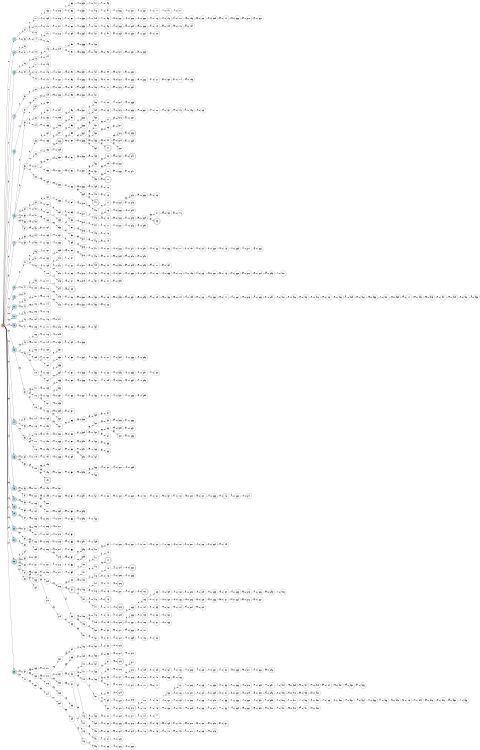 digraph APTA {
__start0 [label="" shape="none"];

rankdir=LR;
size="8,5";

s0 [style="filled", color="black", fillcolor="#ff817b" shape="circle", label="0"];
s1 [style="filled", color="black", fillcolor="powderblue" shape="circle", label="1"];
s2 [style="filled", color="black", fillcolor="powderblue" shape="circle", label="2"];
s3 [style="filled", color="black", fillcolor="powderblue" shape="circle", label="3"];
s4 [style="filled", color="black", fillcolor="powderblue" shape="circle", label="4"];
s5 [style="filled", color="black", fillcolor="powderblue" shape="circle", label="5"];
s6 [style="filled", color="black", fillcolor="powderblue" shape="circle", label="6"];
s7 [style="filled", color="black", fillcolor="powderblue" shape="circle", label="7"];
s8 [style="filled", color="black", fillcolor="powderblue" shape="circle", label="8"];
s9 [style="filled", color="black", fillcolor="powderblue" shape="circle", label="9"];
s10 [style="filled", color="black", fillcolor="powderblue" shape="circle", label="10"];
s11 [style="filled", color="black", fillcolor="powderblue" shape="circle", label="11"];
s12 [style="filled", color="black", fillcolor="powderblue" shape="circle", label="12"];
s13 [style="filled", color="black", fillcolor="powderblue" shape="circle", label="13"];
s14 [style="filled", color="black", fillcolor="powderblue" shape="circle", label="14"];
s15 [style="filled", color="black", fillcolor="powderblue" shape="circle", label="15"];
s16 [style="filled", color="black", fillcolor="powderblue" shape="circle", label="16"];
s17 [style="filled", color="black", fillcolor="powderblue" shape="circle", label="17"];
s18 [style="filled", color="black", fillcolor="powderblue" shape="circle", label="18"];
s19 [style="filled", color="black", fillcolor="powderblue" shape="circle", label="19"];
s20 [style="filled", color="black", fillcolor="powderblue" shape="circle", label="20"];
s21 [style="filled", color="black", fillcolor="powderblue" shape="circle", label="21"];
s22 [style="rounded,filled", color="black", fillcolor="powderblue" shape="doublecircle", label="22"];
s23 [style="filled", color="black", fillcolor="powderblue" shape="circle", label="23"];
s24 [style="filled", color="black", fillcolor="white" shape="circle", label="24"];
s25 [style="filled", color="black", fillcolor="white" shape="circle", label="25"];
s26 [style="filled", color="black", fillcolor="white" shape="circle", label="26"];
s27 [style="filled", color="black", fillcolor="white" shape="circle", label="27"];
s28 [style="filled", color="black", fillcolor="white" shape="circle", label="28"];
s29 [style="filled", color="black", fillcolor="white" shape="circle", label="29"];
s30 [style="filled", color="black", fillcolor="white" shape="circle", label="30"];
s31 [style="filled", color="black", fillcolor="white" shape="circle", label="31"];
s32 [style="filled", color="black", fillcolor="white" shape="circle", label="32"];
s33 [style="filled", color="black", fillcolor="white" shape="circle", label="33"];
s34 [style="filled", color="black", fillcolor="white" shape="circle", label="34"];
s35 [style="filled", color="black", fillcolor="white" shape="circle", label="35"];
s36 [style="filled", color="black", fillcolor="white" shape="circle", label="36"];
s37 [style="filled", color="black", fillcolor="white" shape="circle", label="37"];
s38 [style="filled", color="black", fillcolor="white" shape="circle", label="38"];
s39 [style="filled", color="black", fillcolor="white" shape="circle", label="39"];
s40 [style="filled", color="black", fillcolor="white" shape="circle", label="40"];
s41 [style="filled", color="black", fillcolor="white" shape="circle", label="41"];
s42 [style="filled", color="black", fillcolor="white" shape="circle", label="42"];
s43 [style="filled", color="black", fillcolor="white" shape="circle", label="43"];
s44 [style="filled", color="black", fillcolor="white" shape="circle", label="44"];
s45 [style="filled", color="black", fillcolor="white" shape="circle", label="45"];
s46 [style="filled", color="black", fillcolor="white" shape="circle", label="46"];
s47 [style="filled", color="black", fillcolor="white" shape="circle", label="47"];
s48 [style="filled", color="black", fillcolor="white" shape="circle", label="48"];
s49 [style="filled", color="black", fillcolor="white" shape="circle", label="49"];
s50 [style="filled", color="black", fillcolor="white" shape="circle", label="50"];
s51 [style="filled", color="black", fillcolor="white" shape="circle", label="51"];
s52 [style="filled", color="black", fillcolor="white" shape="circle", label="52"];
s53 [style="filled", color="black", fillcolor="white" shape="circle", label="53"];
s54 [style="filled", color="black", fillcolor="white" shape="circle", label="54"];
s55 [style="filled", color="black", fillcolor="white" shape="circle", label="55"];
s56 [style="filled", color="black", fillcolor="white" shape="circle", label="56"];
s57 [style="filled", color="black", fillcolor="white" shape="circle", label="57"];
s58 [style="filled", color="black", fillcolor="white" shape="circle", label="58"];
s59 [style="filled", color="black", fillcolor="white" shape="circle", label="59"];
s60 [style="filled", color="black", fillcolor="white" shape="circle", label="60"];
s61 [style="filled", color="black", fillcolor="white" shape="circle", label="61"];
s62 [style="filled", color="black", fillcolor="white" shape="circle", label="62"];
s63 [style="filled", color="black", fillcolor="white" shape="circle", label="63"];
s64 [style="filled", color="black", fillcolor="white" shape="circle", label="64"];
s65 [style="filled", color="black", fillcolor="white" shape="circle", label="65"];
s66 [style="filled", color="black", fillcolor="white" shape="circle", label="66"];
s67 [style="filled", color="black", fillcolor="white" shape="circle", label="67"];
s68 [style="filled", color="black", fillcolor="white" shape="circle", label="68"];
s69 [style="filled", color="black", fillcolor="white" shape="circle", label="69"];
s70 [style="filled", color="black", fillcolor="white" shape="circle", label="70"];
s71 [style="filled", color="black", fillcolor="white" shape="circle", label="71"];
s72 [style="filled", color="black", fillcolor="white" shape="circle", label="72"];
s73 [style="filled", color="black", fillcolor="white" shape="circle", label="73"];
s74 [style="filled", color="black", fillcolor="white" shape="circle", label="74"];
s75 [style="filled", color="black", fillcolor="white" shape="circle", label="75"];
s76 [style="filled", color="black", fillcolor="white" shape="circle", label="76"];
s77 [style="filled", color="black", fillcolor="white" shape="circle", label="77"];
s78 [style="filled", color="black", fillcolor="white" shape="circle", label="78"];
s79 [style="filled", color="black", fillcolor="white" shape="circle", label="79"];
s80 [style="filled", color="black", fillcolor="white" shape="circle", label="80"];
s81 [style="filled", color="black", fillcolor="white" shape="circle", label="81"];
s82 [style="filled", color="black", fillcolor="white" shape="circle", label="82"];
s83 [style="filled", color="black", fillcolor="white" shape="circle", label="83"];
s84 [style="filled", color="black", fillcolor="white" shape="circle", label="84"];
s85 [style="filled", color="black", fillcolor="white" shape="circle", label="85"];
s86 [style="filled", color="black", fillcolor="white" shape="circle", label="86"];
s87 [style="filled", color="black", fillcolor="white" shape="circle", label="87"];
s88 [style="filled", color="black", fillcolor="white" shape="circle", label="88"];
s89 [style="filled", color="black", fillcolor="white" shape="circle", label="89"];
s90 [style="filled", color="black", fillcolor="white" shape="circle", label="90"];
s91 [style="filled", color="black", fillcolor="white" shape="circle", label="91"];
s92 [style="filled", color="black", fillcolor="white" shape="circle", label="92"];
s93 [style="filled", color="black", fillcolor="white" shape="circle", label="93"];
s94 [style="filled", color="black", fillcolor="white" shape="circle", label="94"];
s95 [style="filled", color="black", fillcolor="white" shape="circle", label="95"];
s96 [style="filled", color="black", fillcolor="white" shape="circle", label="96"];
s97 [style="filled", color="black", fillcolor="white" shape="circle", label="97"];
s98 [style="filled", color="black", fillcolor="white" shape="circle", label="98"];
s99 [style="filled", color="black", fillcolor="white" shape="circle", label="99"];
s100 [style="filled", color="black", fillcolor="white" shape="circle", label="100"];
s101 [style="filled", color="black", fillcolor="white" shape="circle", label="101"];
s102 [style="filled", color="black", fillcolor="white" shape="circle", label="102"];
s103 [style="filled", color="black", fillcolor="white" shape="circle", label="103"];
s104 [style="filled", color="black", fillcolor="white" shape="circle", label="104"];
s105 [style="filled", color="black", fillcolor="white" shape="circle", label="105"];
s106 [style="filled", color="black", fillcolor="white" shape="circle", label="106"];
s107 [style="filled", color="black", fillcolor="white" shape="circle", label="107"];
s108 [style="filled", color="black", fillcolor="white" shape="circle", label="108"];
s109 [style="filled", color="black", fillcolor="white" shape="circle", label="109"];
s110 [style="filled", color="black", fillcolor="white" shape="circle", label="110"];
s111 [style="filled", color="black", fillcolor="white" shape="circle", label="111"];
s112 [style="filled", color="black", fillcolor="white" shape="circle", label="112"];
s113 [style="filled", color="black", fillcolor="white" shape="circle", label="113"];
s114 [style="filled", color="black", fillcolor="white" shape="circle", label="114"];
s115 [style="filled", color="black", fillcolor="white" shape="circle", label="115"];
s116 [style="filled", color="black", fillcolor="white" shape="circle", label="116"];
s117 [style="filled", color="black", fillcolor="white" shape="circle", label="117"];
s118 [style="filled", color="black", fillcolor="white" shape="circle", label="118"];
s119 [style="filled", color="black", fillcolor="white" shape="circle", label="119"];
s120 [style="filled", color="black", fillcolor="white" shape="circle", label="120"];
s121 [style="filled", color="black", fillcolor="white" shape="circle", label="121"];
s122 [style="filled", color="black", fillcolor="white" shape="circle", label="122"];
s123 [style="filled", color="black", fillcolor="white" shape="circle", label="123"];
s124 [style="filled", color="black", fillcolor="white" shape="circle", label="124"];
s125 [style="filled", color="black", fillcolor="white" shape="circle", label="125"];
s126 [style="filled", color="black", fillcolor="white" shape="circle", label="126"];
s127 [style="filled", color="black", fillcolor="white" shape="circle", label="127"];
s128 [style="filled", color="black", fillcolor="white" shape="circle", label="128"];
s129 [style="filled", color="black", fillcolor="white" shape="circle", label="129"];
s130 [style="filled", color="black", fillcolor="white" shape="circle", label="130"];
s131 [style="filled", color="black", fillcolor="white" shape="circle", label="131"];
s132 [style="filled", color="black", fillcolor="white" shape="circle", label="132"];
s133 [style="filled", color="black", fillcolor="white" shape="circle", label="133"];
s134 [style="filled", color="black", fillcolor="white" shape="circle", label="134"];
s135 [style="filled", color="black", fillcolor="white" shape="circle", label="135"];
s136 [style="filled", color="black", fillcolor="white" shape="circle", label="136"];
s137 [style="filled", color="black", fillcolor="white" shape="circle", label="137"];
s138 [style="filled", color="black", fillcolor="white" shape="circle", label="138"];
s139 [style="filled", color="black", fillcolor="white" shape="circle", label="139"];
s140 [style="filled", color="black", fillcolor="white" shape="circle", label="140"];
s141 [style="filled", color="black", fillcolor="white" shape="circle", label="141"];
s142 [style="filled", color="black", fillcolor="white" shape="circle", label="142"];
s143 [style="filled", color="black", fillcolor="white" shape="circle", label="143"];
s144 [style="filled", color="black", fillcolor="white" shape="circle", label="144"];
s145 [style="filled", color="black", fillcolor="white" shape="circle", label="145"];
s146 [style="filled", color="black", fillcolor="white" shape="circle", label="146"];
s147 [style="filled", color="black", fillcolor="white" shape="circle", label="147"];
s148 [style="filled", color="black", fillcolor="white" shape="circle", label="148"];
s149 [style="filled", color="black", fillcolor="white" shape="circle", label="149"];
s150 [style="filled", color="black", fillcolor="white" shape="circle", label="150"];
s151 [style="filled", color="black", fillcolor="white" shape="circle", label="151"];
s152 [style="filled", color="black", fillcolor="white" shape="circle", label="152"];
s153 [style="filled", color="black", fillcolor="white" shape="circle", label="153"];
s154 [style="filled", color="black", fillcolor="white" shape="circle", label="154"];
s155 [style="filled", color="black", fillcolor="white" shape="circle", label="155"];
s156 [style="filled", color="black", fillcolor="white" shape="circle", label="156"];
s157 [style="filled", color="black", fillcolor="white" shape="circle", label="157"];
s158 [style="filled", color="black", fillcolor="white" shape="circle", label="158"];
s159 [style="filled", color="black", fillcolor="white" shape="circle", label="159"];
s160 [style="filled", color="black", fillcolor="white" shape="circle", label="160"];
s161 [style="filled", color="black", fillcolor="white" shape="circle", label="161"];
s162 [style="filled", color="black", fillcolor="white" shape="circle", label="162"];
s163 [style="filled", color="black", fillcolor="white" shape="circle", label="163"];
s164 [style="filled", color="black", fillcolor="white" shape="circle", label="164"];
s165 [style="filled", color="black", fillcolor="white" shape="circle", label="165"];
s166 [style="filled", color="black", fillcolor="white" shape="circle", label="166"];
s167 [style="filled", color="black", fillcolor="white" shape="circle", label="167"];
s168 [style="filled", color="black", fillcolor="white" shape="circle", label="168"];
s169 [style="filled", color="black", fillcolor="white" shape="circle", label="169"];
s170 [style="filled", color="black", fillcolor="white" shape="circle", label="170"];
s171 [style="filled", color="black", fillcolor="white" shape="circle", label="171"];
s172 [style="filled", color="black", fillcolor="white" shape="circle", label="172"];
s173 [style="filled", color="black", fillcolor="white" shape="circle", label="173"];
s174 [style="filled", color="black", fillcolor="white" shape="circle", label="174"];
s175 [style="filled", color="black", fillcolor="white" shape="circle", label="175"];
s176 [style="filled", color="black", fillcolor="white" shape="circle", label="176"];
s177 [style="filled", color="black", fillcolor="white" shape="circle", label="177"];
s178 [style="filled", color="black", fillcolor="white" shape="circle", label="178"];
s179 [style="filled", color="black", fillcolor="white" shape="circle", label="179"];
s180 [style="filled", color="black", fillcolor="white" shape="circle", label="180"];
s181 [style="filled", color="black", fillcolor="white" shape="circle", label="181"];
s182 [style="filled", color="black", fillcolor="white" shape="circle", label="182"];
s183 [style="filled", color="black", fillcolor="white" shape="circle", label="183"];
s184 [style="filled", color="black", fillcolor="white" shape="circle", label="184"];
s185 [style="filled", color="black", fillcolor="white" shape="circle", label="185"];
s186 [style="filled", color="black", fillcolor="white" shape="circle", label="186"];
s187 [style="filled", color="black", fillcolor="white" shape="circle", label="187"];
s188 [style="filled", color="black", fillcolor="white" shape="circle", label="188"];
s189 [style="filled", color="black", fillcolor="white" shape="circle", label="189"];
s190 [style="filled", color="black", fillcolor="white" shape="circle", label="190"];
s191 [style="filled", color="black", fillcolor="white" shape="circle", label="191"];
s192 [style="filled", color="black", fillcolor="white" shape="circle", label="192"];
s193 [style="filled", color="black", fillcolor="white" shape="circle", label="193"];
s194 [style="filled", color="black", fillcolor="white" shape="circle", label="194"];
s195 [style="filled", color="black", fillcolor="white" shape="circle", label="195"];
s196 [style="filled", color="black", fillcolor="white" shape="circle", label="196"];
s197 [style="rounded,filled", color="black", fillcolor="white" shape="doublecircle", label="197"];
s198 [style="filled", color="black", fillcolor="white" shape="circle", label="198"];
s199 [style="filled", color="black", fillcolor="white" shape="circle", label="199"];
s200 [style="filled", color="black", fillcolor="white" shape="circle", label="200"];
s201 [style="filled", color="black", fillcolor="white" shape="circle", label="201"];
s202 [style="filled", color="black", fillcolor="white" shape="circle", label="202"];
s203 [style="filled", color="black", fillcolor="white" shape="circle", label="203"];
s204 [style="filled", color="black", fillcolor="white" shape="circle", label="204"];
s205 [style="filled", color="black", fillcolor="white" shape="circle", label="205"];
s206 [style="filled", color="black", fillcolor="white" shape="circle", label="206"];
s207 [style="filled", color="black", fillcolor="white" shape="circle", label="207"];
s208 [style="filled", color="black", fillcolor="white" shape="circle", label="208"];
s209 [style="filled", color="black", fillcolor="white" shape="circle", label="209"];
s210 [style="filled", color="black", fillcolor="white" shape="circle", label="210"];
s211 [style="filled", color="black", fillcolor="white" shape="circle", label="211"];
s212 [style="filled", color="black", fillcolor="white" shape="circle", label="212"];
s213 [style="filled", color="black", fillcolor="white" shape="circle", label="213"];
s214 [style="filled", color="black", fillcolor="white" shape="circle", label="214"];
s215 [style="filled", color="black", fillcolor="white" shape="circle", label="215"];
s216 [style="filled", color="black", fillcolor="white" shape="circle", label="216"];
s217 [style="filled", color="black", fillcolor="white" shape="circle", label="217"];
s218 [style="filled", color="black", fillcolor="white" shape="circle", label="218"];
s219 [style="filled", color="black", fillcolor="white" shape="circle", label="219"];
s220 [style="filled", color="black", fillcolor="white" shape="circle", label="220"];
s221 [style="filled", color="black", fillcolor="white" shape="circle", label="221"];
s222 [style="filled", color="black", fillcolor="white" shape="circle", label="222"];
s223 [style="filled", color="black", fillcolor="white" shape="circle", label="223"];
s224 [style="filled", color="black", fillcolor="white" shape="circle", label="224"];
s225 [style="filled", color="black", fillcolor="white" shape="circle", label="225"];
s226 [style="filled", color="black", fillcolor="white" shape="circle", label="226"];
s227 [style="filled", color="black", fillcolor="white" shape="circle", label="227"];
s228 [style="rounded,filled", color="black", fillcolor="white" shape="doublecircle", label="228"];
s229 [style="filled", color="black", fillcolor="white" shape="circle", label="229"];
s230 [style="filled", color="black", fillcolor="white" shape="circle", label="230"];
s231 [style="filled", color="black", fillcolor="white" shape="circle", label="231"];
s232 [style="filled", color="black", fillcolor="white" shape="circle", label="232"];
s233 [style="filled", color="black", fillcolor="white" shape="circle", label="233"];
s234 [style="filled", color="black", fillcolor="white" shape="circle", label="234"];
s235 [style="filled", color="black", fillcolor="white" shape="circle", label="235"];
s236 [style="filled", color="black", fillcolor="white" shape="circle", label="236"];
s237 [style="filled", color="black", fillcolor="white" shape="circle", label="237"];
s238 [style="filled", color="black", fillcolor="white" shape="circle", label="238"];
s239 [style="filled", color="black", fillcolor="white" shape="circle", label="239"];
s240 [style="filled", color="black", fillcolor="white" shape="circle", label="240"];
s241 [style="filled", color="black", fillcolor="white" shape="circle", label="241"];
s242 [style="filled", color="black", fillcolor="white" shape="circle", label="242"];
s243 [style="filled", color="black", fillcolor="white" shape="circle", label="243"];
s244 [style="filled", color="black", fillcolor="white" shape="circle", label="244"];
s245 [style="filled", color="black", fillcolor="white" shape="circle", label="245"];
s246 [style="filled", color="black", fillcolor="white" shape="circle", label="246"];
s247 [style="filled", color="black", fillcolor="white" shape="circle", label="247"];
s248 [style="filled", color="black", fillcolor="white" shape="circle", label="248"];
s249 [style="filled", color="black", fillcolor="white" shape="circle", label="249"];
s250 [style="filled", color="black", fillcolor="white" shape="circle", label="250"];
s251 [style="filled", color="black", fillcolor="white" shape="circle", label="251"];
s252 [style="filled", color="black", fillcolor="white" shape="circle", label="252"];
s253 [style="filled", color="black", fillcolor="white" shape="circle", label="253"];
s254 [style="filled", color="black", fillcolor="white" shape="circle", label="254"];
s255 [style="filled", color="black", fillcolor="white" shape="circle", label="255"];
s256 [style="filled", color="black", fillcolor="white" shape="circle", label="256"];
s257 [style="filled", color="black", fillcolor="white" shape="circle", label="257"];
s258 [style="filled", color="black", fillcolor="white" shape="circle", label="258"];
s259 [style="filled", color="black", fillcolor="white" shape="circle", label="259"];
s260 [style="filled", color="black", fillcolor="white" shape="circle", label="260"];
s261 [style="filled", color="black", fillcolor="white" shape="circle", label="261"];
s262 [style="filled", color="black", fillcolor="white" shape="circle", label="262"];
s263 [style="filled", color="black", fillcolor="white" shape="circle", label="263"];
s264 [style="filled", color="black", fillcolor="white" shape="circle", label="264"];
s265 [style="filled", color="black", fillcolor="white" shape="circle", label="265"];
s266 [style="filled", color="black", fillcolor="white" shape="circle", label="266"];
s267 [style="filled", color="black", fillcolor="white" shape="circle", label="267"];
s268 [style="filled", color="black", fillcolor="white" shape="circle", label="268"];
s269 [style="filled", color="black", fillcolor="white" shape="circle", label="269"];
s270 [style="filled", color="black", fillcolor="white" shape="circle", label="270"];
s271 [style="filled", color="black", fillcolor="white" shape="circle", label="271"];
s272 [style="filled", color="black", fillcolor="white" shape="circle", label="272"];
s273 [style="filled", color="black", fillcolor="white" shape="circle", label="273"];
s274 [style="filled", color="black", fillcolor="white" shape="circle", label="274"];
s275 [style="filled", color="black", fillcolor="white" shape="circle", label="275"];
s276 [style="filled", color="black", fillcolor="white" shape="circle", label="276"];
s277 [style="filled", color="black", fillcolor="white" shape="circle", label="277"];
s278 [style="filled", color="black", fillcolor="white" shape="circle", label="278"];
s279 [style="filled", color="black", fillcolor="white" shape="circle", label="279"];
s280 [style="filled", color="black", fillcolor="white" shape="circle", label="280"];
s281 [style="filled", color="black", fillcolor="white" shape="circle", label="281"];
s282 [style="filled", color="black", fillcolor="white" shape="circle", label="282"];
s283 [style="filled", color="black", fillcolor="white" shape="circle", label="283"];
s284 [style="filled", color="black", fillcolor="white" shape="circle", label="284"];
s285 [style="filled", color="black", fillcolor="white" shape="circle", label="285"];
s286 [style="filled", color="black", fillcolor="white" shape="circle", label="286"];
s287 [style="filled", color="black", fillcolor="white" shape="circle", label="287"];
s288 [style="filled", color="black", fillcolor="white" shape="circle", label="288"];
s289 [style="filled", color="black", fillcolor="white" shape="circle", label="289"];
s290 [style="filled", color="black", fillcolor="white" shape="circle", label="290"];
s291 [style="filled", color="black", fillcolor="white" shape="circle", label="291"];
s292 [style="filled", color="black", fillcolor="white" shape="circle", label="292"];
s293 [style="filled", color="black", fillcolor="white" shape="circle", label="293"];
s294 [style="filled", color="black", fillcolor="white" shape="circle", label="294"];
s295 [style="filled", color="black", fillcolor="white" shape="circle", label="295"];
s296 [style="filled", color="black", fillcolor="white" shape="circle", label="296"];
s297 [style="filled", color="black", fillcolor="white" shape="circle", label="297"];
s298 [style="filled", color="black", fillcolor="white" shape="circle", label="298"];
s299 [style="filled", color="black", fillcolor="white" shape="circle", label="299"];
s300 [style="filled", color="black", fillcolor="white" shape="circle", label="300"];
s301 [style="filled", color="black", fillcolor="white" shape="circle", label="301"];
s302 [style="filled", color="black", fillcolor="white" shape="circle", label="302"];
s303 [style="filled", color="black", fillcolor="white" shape="circle", label="303"];
s304 [style="filled", color="black", fillcolor="white" shape="circle", label="304"];
s305 [style="filled", color="black", fillcolor="white" shape="circle", label="305"];
s306 [style="filled", color="black", fillcolor="white" shape="circle", label="306"];
s307 [style="filled", color="black", fillcolor="white" shape="circle", label="307"];
s308 [style="filled", color="black", fillcolor="white" shape="circle", label="308"];
s309 [style="filled", color="black", fillcolor="white" shape="circle", label="309"];
s310 [style="filled", color="black", fillcolor="white" shape="circle", label="310"];
s311 [style="filled", color="black", fillcolor="white" shape="circle", label="311"];
s312 [style="filled", color="black", fillcolor="white" shape="circle", label="312"];
s313 [style="filled", color="black", fillcolor="white" shape="circle", label="313"];
s314 [style="filled", color="black", fillcolor="white" shape="circle", label="314"];
s315 [style="rounded,filled", color="black", fillcolor="white" shape="doublecircle", label="315"];
s316 [style="filled", color="black", fillcolor="white" shape="circle", label="316"];
s317 [style="filled", color="black", fillcolor="white" shape="circle", label="317"];
s318 [style="filled", color="black", fillcolor="white" shape="circle", label="318"];
s319 [style="filled", color="black", fillcolor="white" shape="circle", label="319"];
s320 [style="filled", color="black", fillcolor="white" shape="circle", label="320"];
s321 [style="filled", color="black", fillcolor="white" shape="circle", label="321"];
s322 [style="filled", color="black", fillcolor="white" shape="circle", label="322"];
s323 [style="filled", color="black", fillcolor="white" shape="circle", label="323"];
s324 [style="filled", color="black", fillcolor="white" shape="circle", label="324"];
s325 [style="filled", color="black", fillcolor="white" shape="circle", label="325"];
s326 [style="filled", color="black", fillcolor="white" shape="circle", label="326"];
s327 [style="filled", color="black", fillcolor="white" shape="circle", label="327"];
s328 [style="filled", color="black", fillcolor="white" shape="circle", label="328"];
s329 [style="filled", color="black", fillcolor="white" shape="circle", label="329"];
s330 [style="filled", color="black", fillcolor="white" shape="circle", label="330"];
s331 [style="filled", color="black", fillcolor="white" shape="circle", label="331"];
s332 [style="filled", color="black", fillcolor="white" shape="circle", label="332"];
s333 [style="filled", color="black", fillcolor="white" shape="circle", label="333"];
s334 [style="filled", color="black", fillcolor="white" shape="circle", label="334"];
s335 [style="filled", color="black", fillcolor="white" shape="circle", label="335"];
s336 [style="filled", color="black", fillcolor="white" shape="circle", label="336"];
s337 [style="filled", color="black", fillcolor="white" shape="circle", label="337"];
s338 [style="filled", color="black", fillcolor="white" shape="circle", label="338"];
s339 [style="filled", color="black", fillcolor="white" shape="circle", label="339"];
s340 [style="filled", color="black", fillcolor="white" shape="circle", label="340"];
s341 [style="rounded,filled", color="black", fillcolor="white" shape="doublecircle", label="341"];
s342 [style="filled", color="black", fillcolor="white" shape="circle", label="342"];
s343 [style="filled", color="black", fillcolor="white" shape="circle", label="343"];
s344 [style="filled", color="black", fillcolor="white" shape="circle", label="344"];
s345 [style="filled", color="black", fillcolor="white" shape="circle", label="345"];
s346 [style="filled", color="black", fillcolor="white" shape="circle", label="346"];
s347 [style="filled", color="black", fillcolor="white" shape="circle", label="347"];
s348 [style="filled", color="black", fillcolor="white" shape="circle", label="348"];
s349 [style="filled", color="black", fillcolor="white" shape="circle", label="349"];
s350 [style="filled", color="black", fillcolor="white" shape="circle", label="350"];
s351 [style="filled", color="black", fillcolor="white" shape="circle", label="351"];
s352 [style="filled", color="black", fillcolor="white" shape="circle", label="352"];
s353 [style="filled", color="black", fillcolor="white" shape="circle", label="353"];
s354 [style="filled", color="black", fillcolor="white" shape="circle", label="354"];
s355 [style="filled", color="black", fillcolor="white" shape="circle", label="355"];
s356 [style="filled", color="black", fillcolor="white" shape="circle", label="356"];
s357 [style="filled", color="black", fillcolor="white" shape="circle", label="357"];
s358 [style="filled", color="black", fillcolor="white" shape="circle", label="358"];
s359 [style="filled", color="black", fillcolor="white" shape="circle", label="359"];
s360 [style="filled", color="black", fillcolor="white" shape="circle", label="360"];
s361 [style="filled", color="black", fillcolor="white" shape="circle", label="361"];
s362 [style="filled", color="black", fillcolor="white" shape="circle", label="362"];
s363 [style="filled", color="black", fillcolor="white" shape="circle", label="363"];
s364 [style="filled", color="black", fillcolor="white" shape="circle", label="364"];
s365 [style="filled", color="black", fillcolor="white" shape="circle", label="365"];
s366 [style="filled", color="black", fillcolor="white" shape="circle", label="366"];
s367 [style="filled", color="black", fillcolor="white" shape="circle", label="367"];
s368 [style="filled", color="black", fillcolor="white" shape="circle", label="368"];
s369 [style="filled", color="black", fillcolor="white" shape="circle", label="369"];
s370 [style="filled", color="black", fillcolor="white" shape="circle", label="370"];
s371 [style="filled", color="black", fillcolor="white" shape="circle", label="371"];
s372 [style="filled", color="black", fillcolor="white" shape="circle", label="372"];
s373 [style="filled", color="black", fillcolor="white" shape="circle", label="373"];
s374 [style="filled", color="black", fillcolor="white" shape="circle", label="374"];
s375 [style="filled", color="black", fillcolor="white" shape="circle", label="375"];
s376 [style="filled", color="black", fillcolor="white" shape="circle", label="376"];
s377 [style="filled", color="black", fillcolor="white" shape="circle", label="377"];
s378 [style="filled", color="black", fillcolor="white" shape="circle", label="378"];
s379 [style="filled", color="black", fillcolor="white" shape="circle", label="379"];
s380 [style="filled", color="black", fillcolor="white" shape="circle", label="380"];
s381 [style="filled", color="black", fillcolor="white" shape="circle", label="381"];
s382 [style="filled", color="black", fillcolor="white" shape="circle", label="382"];
s383 [style="filled", color="black", fillcolor="white" shape="circle", label="383"];
s384 [style="filled", color="black", fillcolor="white" shape="circle", label="384"];
s385 [style="filled", color="black", fillcolor="white" shape="circle", label="385"];
s386 [style="filled", color="black", fillcolor="white" shape="circle", label="386"];
s387 [style="filled", color="black", fillcolor="white" shape="circle", label="387"];
s388 [style="filled", color="black", fillcolor="white" shape="circle", label="388"];
s389 [style="filled", color="black", fillcolor="white" shape="circle", label="389"];
s390 [style="filled", color="black", fillcolor="white" shape="circle", label="390"];
s391 [style="filled", color="black", fillcolor="white" shape="circle", label="391"];
s392 [style="filled", color="black", fillcolor="white" shape="circle", label="392"];
s393 [style="filled", color="black", fillcolor="white" shape="circle", label="393"];
s394 [style="filled", color="black", fillcolor="white" shape="circle", label="394"];
s395 [style="filled", color="black", fillcolor="white" shape="circle", label="395"];
s396 [style="filled", color="black", fillcolor="white" shape="circle", label="396"];
s397 [style="filled", color="black", fillcolor="white" shape="circle", label="397"];
s398 [style="filled", color="black", fillcolor="white" shape="circle", label="398"];
s399 [style="filled", color="black", fillcolor="white" shape="circle", label="399"];
s400 [style="filled", color="black", fillcolor="white" shape="circle", label="400"];
s401 [style="filled", color="black", fillcolor="white" shape="circle", label="401"];
s402 [style="filled", color="black", fillcolor="white" shape="circle", label="402"];
s403 [style="filled", color="black", fillcolor="white" shape="circle", label="403"];
s404 [style="filled", color="black", fillcolor="white" shape="circle", label="404"];
s405 [style="filled", color="black", fillcolor="white" shape="circle", label="405"];
s406 [style="filled", color="black", fillcolor="white" shape="circle", label="406"];
s407 [style="filled", color="black", fillcolor="white" shape="circle", label="407"];
s408 [style="filled", color="black", fillcolor="white" shape="circle", label="408"];
s409 [style="filled", color="black", fillcolor="white" shape="circle", label="409"];
s410 [style="filled", color="black", fillcolor="white" shape="circle", label="410"];
s411 [style="filled", color="black", fillcolor="white" shape="circle", label="411"];
s412 [style="filled", color="black", fillcolor="white" shape="circle", label="412"];
s413 [style="filled", color="black", fillcolor="white" shape="circle", label="413"];
s414 [style="filled", color="black", fillcolor="white" shape="circle", label="414"];
s415 [style="filled", color="black", fillcolor="white" shape="circle", label="415"];
s416 [style="filled", color="black", fillcolor="white" shape="circle", label="416"];
s417 [style="filled", color="black", fillcolor="white" shape="circle", label="417"];
s418 [style="filled", color="black", fillcolor="white" shape="circle", label="418"];
s419 [style="filled", color="black", fillcolor="white" shape="circle", label="419"];
s420 [style="filled", color="black", fillcolor="white" shape="circle", label="420"];
s421 [style="filled", color="black", fillcolor="white" shape="circle", label="421"];
s422 [style="filled", color="black", fillcolor="white" shape="circle", label="422"];
s423 [style="filled", color="black", fillcolor="white" shape="circle", label="423"];
s424 [style="filled", color="black", fillcolor="white" shape="circle", label="424"];
s425 [style="filled", color="black", fillcolor="white" shape="circle", label="425"];
s426 [style="filled", color="black", fillcolor="white" shape="circle", label="426"];
s427 [style="filled", color="black", fillcolor="white" shape="circle", label="427"];
s428 [style="filled", color="black", fillcolor="white" shape="circle", label="428"];
s429 [style="filled", color="black", fillcolor="white" shape="circle", label="429"];
s430 [style="filled", color="black", fillcolor="white" shape="circle", label="430"];
s431 [style="filled", color="black", fillcolor="white" shape="circle", label="431"];
s432 [style="filled", color="black", fillcolor="white" shape="circle", label="432"];
s433 [style="filled", color="black", fillcolor="white" shape="circle", label="433"];
s434 [style="filled", color="black", fillcolor="white" shape="circle", label="434"];
s435 [style="filled", color="black", fillcolor="white" shape="circle", label="435"];
s436 [style="filled", color="black", fillcolor="white" shape="circle", label="436"];
s437 [style="filled", color="black", fillcolor="white" shape="circle", label="437"];
s438 [style="filled", color="black", fillcolor="white" shape="circle", label="438"];
s439 [style="filled", color="black", fillcolor="white" shape="circle", label="439"];
s440 [style="filled", color="black", fillcolor="white" shape="circle", label="440"];
s441 [style="rounded,filled", color="black", fillcolor="white" shape="doublecircle", label="441"];
s442 [style="filled", color="black", fillcolor="white" shape="circle", label="442"];
s443 [style="filled", color="black", fillcolor="white" shape="circle", label="443"];
s444 [style="filled", color="black", fillcolor="white" shape="circle", label="444"];
s445 [style="filled", color="black", fillcolor="white" shape="circle", label="445"];
s446 [style="filled", color="black", fillcolor="white" shape="circle", label="446"];
s447 [style="filled", color="black", fillcolor="white" shape="circle", label="447"];
s448 [style="filled", color="black", fillcolor="white" shape="circle", label="448"];
s449 [style="rounded,filled", color="black", fillcolor="white" shape="doublecircle", label="449"];
s450 [style="filled", color="black", fillcolor="white" shape="circle", label="450"];
s451 [style="filled", color="black", fillcolor="white" shape="circle", label="451"];
s452 [style="filled", color="black", fillcolor="white" shape="circle", label="452"];
s453 [style="filled", color="black", fillcolor="white" shape="circle", label="453"];
s454 [style="filled", color="black", fillcolor="white" shape="circle", label="454"];
s455 [style="filled", color="black", fillcolor="white" shape="circle", label="455"];
s456 [style="filled", color="black", fillcolor="white" shape="circle", label="456"];
s457 [style="filled", color="black", fillcolor="white" shape="circle", label="457"];
s458 [style="filled", color="black", fillcolor="white" shape="circle", label="458"];
s459 [style="filled", color="black", fillcolor="white" shape="circle", label="459"];
s460 [style="filled", color="black", fillcolor="white" shape="circle", label="460"];
s461 [style="filled", color="black", fillcolor="white" shape="circle", label="461"];
s462 [style="filled", color="black", fillcolor="white" shape="circle", label="462"];
s463 [style="filled", color="black", fillcolor="white" shape="circle", label="463"];
s464 [style="filled", color="black", fillcolor="white" shape="circle", label="464"];
s465 [style="filled", color="black", fillcolor="white" shape="circle", label="465"];
s466 [style="filled", color="black", fillcolor="white" shape="circle", label="466"];
s467 [style="filled", color="black", fillcolor="white" shape="circle", label="467"];
s468 [style="filled", color="black", fillcolor="white" shape="circle", label="468"];
s469 [style="filled", color="black", fillcolor="white" shape="circle", label="469"];
s470 [style="filled", color="black", fillcolor="white" shape="circle", label="470"];
s471 [style="filled", color="black", fillcolor="white" shape="circle", label="471"];
s472 [style="filled", color="black", fillcolor="white" shape="circle", label="472"];
s473 [style="filled", color="black", fillcolor="white" shape="circle", label="473"];
s474 [style="filled", color="black", fillcolor="white" shape="circle", label="474"];
s475 [style="filled", color="black", fillcolor="white" shape="circle", label="475"];
s476 [style="filled", color="black", fillcolor="white" shape="circle", label="476"];
s477 [style="filled", color="black", fillcolor="white" shape="circle", label="477"];
s478 [style="filled", color="black", fillcolor="white" shape="circle", label="478"];
s479 [style="filled", color="black", fillcolor="white" shape="circle", label="479"];
s480 [style="filled", color="black", fillcolor="white" shape="circle", label="480"];
s481 [style="filled", color="black", fillcolor="white" shape="circle", label="481"];
s482 [style="filled", color="black", fillcolor="white" shape="circle", label="482"];
s483 [style="filled", color="black", fillcolor="white" shape="circle", label="483"];
s484 [style="filled", color="black", fillcolor="white" shape="circle", label="484"];
s485 [style="filled", color="black", fillcolor="white" shape="circle", label="485"];
s486 [style="filled", color="black", fillcolor="white" shape="circle", label="486"];
s487 [style="filled", color="black", fillcolor="white" shape="circle", label="487"];
s488 [style="filled", color="black", fillcolor="white" shape="circle", label="488"];
s489 [style="filled", color="black", fillcolor="white" shape="circle", label="489"];
s490 [style="filled", color="black", fillcolor="white" shape="circle", label="490"];
s491 [style="filled", color="black", fillcolor="white" shape="circle", label="491"];
s492 [style="filled", color="black", fillcolor="white" shape="circle", label="492"];
s493 [style="filled", color="black", fillcolor="white" shape="circle", label="493"];
s494 [style="filled", color="black", fillcolor="white" shape="circle", label="494"];
s495 [style="filled", color="black", fillcolor="white" shape="circle", label="495"];
s496 [style="filled", color="black", fillcolor="white" shape="circle", label="496"];
s497 [style="filled", color="black", fillcolor="white" shape="circle", label="497"];
s498 [style="filled", color="black", fillcolor="white" shape="circle", label="498"];
s499 [style="filled", color="black", fillcolor="white" shape="circle", label="499"];
s500 [style="filled", color="black", fillcolor="white" shape="circle", label="500"];
s501 [style="filled", color="black", fillcolor="white" shape="circle", label="501"];
s502 [style="filled", color="black", fillcolor="white" shape="circle", label="502"];
s503 [style="filled", color="black", fillcolor="white" shape="circle", label="503"];
s504 [style="filled", color="black", fillcolor="white" shape="circle", label="504"];
s505 [style="filled", color="black", fillcolor="white" shape="circle", label="505"];
s506 [style="filled", color="black", fillcolor="white" shape="circle", label="506"];
s507 [style="rounded,filled", color="black", fillcolor="white" shape="doublecircle", label="507"];
s508 [style="filled", color="black", fillcolor="white" shape="circle", label="508"];
s509 [style="filled", color="black", fillcolor="white" shape="circle", label="509"];
s510 [style="filled", color="black", fillcolor="white" shape="circle", label="510"];
s511 [style="rounded,filled", color="black", fillcolor="white" shape="doublecircle", label="511"];
s512 [style="filled", color="black", fillcolor="white" shape="circle", label="512"];
s513 [style="filled", color="black", fillcolor="white" shape="circle", label="513"];
s514 [style="filled", color="black", fillcolor="white" shape="circle", label="514"];
s515 [style="filled", color="black", fillcolor="white" shape="circle", label="515"];
s516 [style="filled", color="black", fillcolor="white" shape="circle", label="516"];
s517 [style="filled", color="black", fillcolor="white" shape="circle", label="517"];
s518 [style="filled", color="black", fillcolor="white" shape="circle", label="518"];
s519 [style="filled", color="black", fillcolor="white" shape="circle", label="519"];
s520 [style="filled", color="black", fillcolor="white" shape="circle", label="520"];
s521 [style="filled", color="black", fillcolor="white" shape="circle", label="521"];
s522 [style="filled", color="black", fillcolor="white" shape="circle", label="522"];
s523 [style="filled", color="black", fillcolor="white" shape="circle", label="523"];
s524 [style="filled", color="black", fillcolor="white" shape="circle", label="524"];
s525 [style="filled", color="black", fillcolor="white" shape="circle", label="525"];
s526 [style="filled", color="black", fillcolor="white" shape="circle", label="526"];
s527 [style="filled", color="black", fillcolor="white" shape="circle", label="527"];
s528 [style="filled", color="black", fillcolor="white" shape="circle", label="528"];
s529 [style="filled", color="black", fillcolor="white" shape="circle", label="529"];
s530 [style="filled", color="black", fillcolor="white" shape="circle", label="530"];
s531 [style="filled", color="black", fillcolor="white" shape="circle", label="531"];
s532 [style="filled", color="black", fillcolor="white" shape="circle", label="532"];
s533 [style="filled", color="black", fillcolor="white" shape="circle", label="533"];
s534 [style="filled", color="black", fillcolor="white" shape="circle", label="534"];
s535 [style="filled", color="black", fillcolor="white" shape="circle", label="535"];
s536 [style="filled", color="black", fillcolor="white" shape="circle", label="536"];
s537 [style="filled", color="black", fillcolor="white" shape="circle", label="537"];
s538 [style="filled", color="black", fillcolor="white" shape="circle", label="538"];
s539 [style="filled", color="black", fillcolor="white" shape="circle", label="539"];
s540 [style="filled", color="black", fillcolor="white" shape="circle", label="540"];
s541 [style="rounded,filled", color="black", fillcolor="white" shape="doublecircle", label="541"];
s542 [style="filled", color="black", fillcolor="white" shape="circle", label="542"];
s543 [style="filled", color="black", fillcolor="white" shape="circle", label="543"];
s544 [style="filled", color="black", fillcolor="white" shape="circle", label="544"];
s545 [style="filled", color="black", fillcolor="white" shape="circle", label="545"];
s546 [style="rounded,filled", color="black", fillcolor="white" shape="doublecircle", label="546"];
s547 [style="filled", color="black", fillcolor="white" shape="circle", label="547"];
s548 [style="filled", color="black", fillcolor="white" shape="circle", label="548"];
s549 [style="filled", color="black", fillcolor="white" shape="circle", label="549"];
s550 [style="filled", color="black", fillcolor="white" shape="circle", label="550"];
s551 [style="filled", color="black", fillcolor="white" shape="circle", label="551"];
s552 [style="filled", color="black", fillcolor="white" shape="circle", label="552"];
s553 [style="filled", color="black", fillcolor="white" shape="circle", label="553"];
s554 [style="filled", color="black", fillcolor="white" shape="circle", label="554"];
s555 [style="filled", color="black", fillcolor="white" shape="circle", label="555"];
s556 [style="filled", color="black", fillcolor="white" shape="circle", label="556"];
s557 [style="filled", color="black", fillcolor="white" shape="circle", label="557"];
s558 [style="filled", color="black", fillcolor="white" shape="circle", label="558"];
s559 [style="filled", color="black", fillcolor="white" shape="circle", label="559"];
s560 [style="filled", color="black", fillcolor="white" shape="circle", label="560"];
s561 [style="filled", color="black", fillcolor="white" shape="circle", label="561"];
s562 [style="filled", color="black", fillcolor="white" shape="circle", label="562"];
s563 [style="filled", color="black", fillcolor="white" shape="circle", label="563"];
s564 [style="filled", color="black", fillcolor="white" shape="circle", label="564"];
s565 [style="filled", color="black", fillcolor="white" shape="circle", label="565"];
s566 [style="filled", color="black", fillcolor="white" shape="circle", label="566"];
s567 [style="filled", color="black", fillcolor="white" shape="circle", label="567"];
s568 [style="filled", color="black", fillcolor="white" shape="circle", label="568"];
s569 [style="filled", color="black", fillcolor="white" shape="circle", label="569"];
s570 [style="filled", color="black", fillcolor="white" shape="circle", label="570"];
s571 [style="filled", color="black", fillcolor="white" shape="circle", label="571"];
s572 [style="filled", color="black", fillcolor="white" shape="circle", label="572"];
s573 [style="filled", color="black", fillcolor="white" shape="circle", label="573"];
s574 [style="filled", color="black", fillcolor="white" shape="circle", label="574"];
s575 [style="filled", color="black", fillcolor="white" shape="circle", label="575"];
s576 [style="filled", color="black", fillcolor="white" shape="circle", label="576"];
s577 [style="filled", color="black", fillcolor="white" shape="circle", label="577"];
s578 [style="filled", color="black", fillcolor="white" shape="circle", label="578"];
s579 [style="filled", color="black", fillcolor="white" shape="circle", label="579"];
s580 [style="filled", color="black", fillcolor="white" shape="circle", label="580"];
s581 [style="filled", color="black", fillcolor="white" shape="circle", label="581"];
s582 [style="filled", color="black", fillcolor="white" shape="circle", label="582"];
s583 [style="filled", color="black", fillcolor="white" shape="circle", label="583"];
s584 [style="filled", color="black", fillcolor="white" shape="circle", label="584"];
s585 [style="filled", color="black", fillcolor="white" shape="circle", label="585"];
s586 [style="filled", color="black", fillcolor="white" shape="circle", label="586"];
s587 [style="filled", color="black", fillcolor="white" shape="circle", label="587"];
s588 [style="filled", color="black", fillcolor="white" shape="circle", label="588"];
s589 [style="filled", color="black", fillcolor="white" shape="circle", label="589"];
s590 [style="filled", color="black", fillcolor="white" shape="circle", label="590"];
s591 [style="filled", color="black", fillcolor="white" shape="circle", label="591"];
s592 [style="filled", color="black", fillcolor="white" shape="circle", label="592"];
s593 [style="filled", color="black", fillcolor="white" shape="circle", label="593"];
s594 [style="filled", color="black", fillcolor="white" shape="circle", label="594"];
s595 [style="filled", color="black", fillcolor="white" shape="circle", label="595"];
s596 [style="filled", color="black", fillcolor="white" shape="circle", label="596"];
s597 [style="filled", color="black", fillcolor="white" shape="circle", label="597"];
s598 [style="filled", color="black", fillcolor="white" shape="circle", label="598"];
s599 [style="filled", color="black", fillcolor="white" shape="circle", label="599"];
s600 [style="filled", color="black", fillcolor="white" shape="circle", label="600"];
s601 [style="filled", color="black", fillcolor="white" shape="circle", label="601"];
s602 [style="filled", color="black", fillcolor="white" shape="circle", label="602"];
s603 [style="filled", color="black", fillcolor="white" shape="circle", label="603"];
s604 [style="filled", color="black", fillcolor="white" shape="circle", label="604"];
s605 [style="filled", color="black", fillcolor="white" shape="circle", label="605"];
s606 [style="rounded,filled", color="black", fillcolor="white" shape="doublecircle", label="606"];
s607 [style="filled", color="black", fillcolor="white" shape="circle", label="607"];
s608 [style="rounded,filled", color="black", fillcolor="white" shape="doublecircle", label="608"];
s609 [style="filled", color="black", fillcolor="white" shape="circle", label="609"];
s610 [style="filled", color="black", fillcolor="white" shape="circle", label="610"];
s611 [style="filled", color="black", fillcolor="white" shape="circle", label="611"];
s612 [style="filled", color="black", fillcolor="white" shape="circle", label="612"];
s613 [style="filled", color="black", fillcolor="white" shape="circle", label="613"];
s614 [style="filled", color="black", fillcolor="white" shape="circle", label="614"];
s615 [style="rounded,filled", color="black", fillcolor="white" shape="doublecircle", label="615"];
s616 [style="filled", color="black", fillcolor="white" shape="circle", label="616"];
s617 [style="filled", color="black", fillcolor="white" shape="circle", label="617"];
s618 [style="filled", color="black", fillcolor="white" shape="circle", label="618"];
s619 [style="rounded,filled", color="black", fillcolor="white" shape="doublecircle", label="619"];
s620 [style="filled", color="black", fillcolor="white" shape="circle", label="620"];
s621 [style="filled", color="black", fillcolor="white" shape="circle", label="621"];
s622 [style="filled", color="black", fillcolor="white" shape="circle", label="622"];
s623 [style="filled", color="black", fillcolor="white" shape="circle", label="623"];
s624 [style="filled", color="black", fillcolor="white" shape="circle", label="624"];
s625 [style="filled", color="black", fillcolor="white" shape="circle", label="625"];
s626 [style="filled", color="black", fillcolor="white" shape="circle", label="626"];
s627 [style="filled", color="black", fillcolor="white" shape="circle", label="627"];
s628 [style="filled", color="black", fillcolor="white" shape="circle", label="628"];
s629 [style="filled", color="black", fillcolor="white" shape="circle", label="629"];
s630 [style="filled", color="black", fillcolor="white" shape="circle", label="630"];
s631 [style="filled", color="black", fillcolor="white" shape="circle", label="631"];
s632 [style="filled", color="black", fillcolor="white" shape="circle", label="632"];
s633 [style="filled", color="black", fillcolor="white" shape="circle", label="633"];
s634 [style="filled", color="black", fillcolor="white" shape="circle", label="634"];
s635 [style="filled", color="black", fillcolor="white" shape="circle", label="635"];
s636 [style="filled", color="black", fillcolor="white" shape="circle", label="636"];
s637 [style="filled", color="black", fillcolor="white" shape="circle", label="637"];
s638 [style="rounded,filled", color="black", fillcolor="white" shape="doublecircle", label="638"];
s639 [style="filled", color="black", fillcolor="white" shape="circle", label="639"];
s640 [style="rounded,filled", color="black", fillcolor="white" shape="doublecircle", label="640"];
s641 [style="filled", color="black", fillcolor="white" shape="circle", label="641"];
s642 [style="filled", color="black", fillcolor="white" shape="circle", label="642"];
s643 [style="filled", color="black", fillcolor="white" shape="circle", label="643"];
s644 [style="filled", color="black", fillcolor="white" shape="circle", label="644"];
s645 [style="filled", color="black", fillcolor="white" shape="circle", label="645"];
s646 [style="filled", color="black", fillcolor="white" shape="circle", label="646"];
s647 [style="filled", color="black", fillcolor="white" shape="circle", label="647"];
s648 [style="filled", color="black", fillcolor="white" shape="circle", label="648"];
s649 [style="filled", color="black", fillcolor="white" shape="circle", label="649"];
s650 [style="filled", color="black", fillcolor="white" shape="circle", label="650"];
s651 [style="filled", color="black", fillcolor="white" shape="circle", label="651"];
s652 [style="filled", color="black", fillcolor="white" shape="circle", label="652"];
s653 [style="filled", color="black", fillcolor="white" shape="circle", label="653"];
s654 [style="filled", color="black", fillcolor="white" shape="circle", label="654"];
s655 [style="filled", color="black", fillcolor="white" shape="circle", label="655"];
s656 [style="filled", color="black", fillcolor="white" shape="circle", label="656"];
s657 [style="filled", color="black", fillcolor="white" shape="circle", label="657"];
s658 [style="filled", color="black", fillcolor="white" shape="circle", label="658"];
s659 [style="filled", color="black", fillcolor="white" shape="circle", label="659"];
s660 [style="filled", color="black", fillcolor="white" shape="circle", label="660"];
s661 [style="filled", color="black", fillcolor="white" shape="circle", label="661"];
s662 [style="rounded,filled", color="black", fillcolor="white" shape="doublecircle", label="662"];
s663 [style="filled", color="black", fillcolor="white" shape="circle", label="663"];
s664 [style="filled", color="black", fillcolor="white" shape="circle", label="664"];
s665 [style="filled", color="black", fillcolor="white" shape="circle", label="665"];
s666 [style="filled", color="black", fillcolor="white" shape="circle", label="666"];
s667 [style="filled", color="black", fillcolor="white" shape="circle", label="667"];
s668 [style="filled", color="black", fillcolor="white" shape="circle", label="668"];
s669 [style="filled", color="black", fillcolor="white" shape="circle", label="669"];
s670 [style="filled", color="black", fillcolor="white" shape="circle", label="670"];
s671 [style="filled", color="black", fillcolor="white" shape="circle", label="671"];
s672 [style="filled", color="black", fillcolor="white" shape="circle", label="672"];
s673 [style="filled", color="black", fillcolor="white" shape="circle", label="673"];
s674 [style="filled", color="black", fillcolor="white" shape="circle", label="674"];
s675 [style="filled", color="black", fillcolor="white" shape="circle", label="675"];
s676 [style="rounded,filled", color="black", fillcolor="white" shape="doublecircle", label="676"];
s677 [style="filled", color="black", fillcolor="white" shape="circle", label="677"];
s678 [style="filled", color="black", fillcolor="white" shape="circle", label="678"];
s679 [style="filled", color="black", fillcolor="white" shape="circle", label="679"];
s680 [style="filled", color="black", fillcolor="white" shape="circle", label="680"];
s681 [style="filled", color="black", fillcolor="white" shape="circle", label="681"];
s682 [style="filled", color="black", fillcolor="white" shape="circle", label="682"];
s683 [style="filled", color="black", fillcolor="white" shape="circle", label="683"];
s684 [style="filled", color="black", fillcolor="white" shape="circle", label="684"];
s685 [style="filled", color="black", fillcolor="white" shape="circle", label="685"];
s686 [style="filled", color="black", fillcolor="white" shape="circle", label="686"];
s687 [style="filled", color="black", fillcolor="white" shape="circle", label="687"];
s688 [style="filled", color="black", fillcolor="white" shape="circle", label="688"];
s689 [style="filled", color="black", fillcolor="white" shape="circle", label="689"];
s690 [style="filled", color="black", fillcolor="white" shape="circle", label="690"];
s691 [style="filled", color="black", fillcolor="white" shape="circle", label="691"];
s692 [style="filled", color="black", fillcolor="white" shape="circle", label="692"];
s693 [style="filled", color="black", fillcolor="white" shape="circle", label="693"];
s694 [style="filled", color="black", fillcolor="white" shape="circle", label="694"];
s695 [style="filled", color="black", fillcolor="white" shape="circle", label="695"];
s696 [style="filled", color="black", fillcolor="white" shape="circle", label="696"];
s697 [style="filled", color="black", fillcolor="white" shape="circle", label="697"];
s698 [style="filled", color="black", fillcolor="white" shape="circle", label="698"];
s699 [style="filled", color="black", fillcolor="white" shape="circle", label="699"];
s700 [style="filled", color="black", fillcolor="white" shape="circle", label="700"];
s701 [style="filled", color="black", fillcolor="white" shape="circle", label="701"];
s702 [style="rounded,filled", color="black", fillcolor="white" shape="doublecircle", label="702"];
s703 [style="filled", color="black", fillcolor="white" shape="circle", label="703"];
s704 [style="filled", color="black", fillcolor="white" shape="circle", label="704"];
s705 [style="filled", color="black", fillcolor="white" shape="circle", label="705"];
s706 [style="filled", color="black", fillcolor="white" shape="circle", label="706"];
s707 [style="filled", color="black", fillcolor="white" shape="circle", label="707"];
s708 [style="filled", color="black", fillcolor="white" shape="circle", label="708"];
s709 [style="filled", color="black", fillcolor="white" shape="circle", label="709"];
s710 [style="filled", color="black", fillcolor="white" shape="circle", label="710"];
s711 [style="filled", color="black", fillcolor="white" shape="circle", label="711"];
s712 [style="filled", color="black", fillcolor="white" shape="circle", label="712"];
s713 [style="filled", color="black", fillcolor="white" shape="circle", label="713"];
s714 [style="filled", color="black", fillcolor="white" shape="circle", label="714"];
s715 [style="filled", color="black", fillcolor="white" shape="circle", label="715"];
s716 [style="filled", color="black", fillcolor="white" shape="circle", label="716"];
s717 [style="filled", color="black", fillcolor="white" shape="circle", label="717"];
s718 [style="filled", color="black", fillcolor="white" shape="circle", label="718"];
s719 [style="filled", color="black", fillcolor="white" shape="circle", label="719"];
s720 [style="filled", color="black", fillcolor="white" shape="circle", label="720"];
s721 [style="filled", color="black", fillcolor="white" shape="circle", label="721"];
s722 [style="filled", color="black", fillcolor="white" shape="circle", label="722"];
s723 [style="filled", color="black", fillcolor="white" shape="circle", label="723"];
s724 [style="filled", color="black", fillcolor="white" shape="circle", label="724"];
s725 [style="rounded,filled", color="black", fillcolor="white" shape="doublecircle", label="725"];
s726 [style="filled", color="black", fillcolor="white" shape="circle", label="726"];
s727 [style="filled", color="black", fillcolor="white" shape="circle", label="727"];
s728 [style="filled", color="black", fillcolor="white" shape="circle", label="728"];
s729 [style="filled", color="black", fillcolor="white" shape="circle", label="729"];
s730 [style="filled", color="black", fillcolor="white" shape="circle", label="730"];
s731 [style="filled", color="black", fillcolor="white" shape="circle", label="731"];
s732 [style="filled", color="black", fillcolor="white" shape="circle", label="732"];
s733 [style="filled", color="black", fillcolor="white" shape="circle", label="733"];
s734 [style="filled", color="black", fillcolor="white" shape="circle", label="734"];
s735 [style="filled", color="black", fillcolor="white" shape="circle", label="735"];
s736 [style="filled", color="black", fillcolor="white" shape="circle", label="736"];
s737 [style="filled", color="black", fillcolor="white" shape="circle", label="737"];
s738 [style="filled", color="black", fillcolor="white" shape="circle", label="738"];
s739 [style="filled", color="black", fillcolor="white" shape="circle", label="739"];
s740 [style="filled", color="black", fillcolor="white" shape="circle", label="740"];
s741 [style="filled", color="black", fillcolor="white" shape="circle", label="741"];
s742 [style="filled", color="black", fillcolor="white" shape="circle", label="742"];
s743 [style="filled", color="black", fillcolor="white" shape="circle", label="743"];
s744 [style="filled", color="black", fillcolor="white" shape="circle", label="744"];
s745 [style="filled", color="black", fillcolor="white" shape="circle", label="745"];
s746 [style="filled", color="black", fillcolor="white" shape="circle", label="746"];
s747 [style="filled", color="black", fillcolor="white" shape="circle", label="747"];
s748 [style="filled", color="black", fillcolor="white" shape="circle", label="748"];
s749 [style="filled", color="black", fillcolor="white" shape="circle", label="749"];
s750 [style="filled", color="black", fillcolor="white" shape="circle", label="750"];
s751 [style="filled", color="black", fillcolor="white" shape="circle", label="751"];
s752 [style="filled", color="black", fillcolor="white" shape="circle", label="752"];
s753 [style="filled", color="black", fillcolor="white" shape="circle", label="753"];
s754 [style="filled", color="black", fillcolor="white" shape="circle", label="754"];
s755 [style="filled", color="black", fillcolor="white" shape="circle", label="755"];
s756 [style="filled", color="black", fillcolor="white" shape="circle", label="756"];
s757 [style="filled", color="black", fillcolor="white" shape="circle", label="757"];
s758 [style="filled", color="black", fillcolor="white" shape="circle", label="758"];
s759 [style="filled", color="black", fillcolor="white" shape="circle", label="759"];
s760 [style="filled", color="black", fillcolor="white" shape="circle", label="760"];
s761 [style="filled", color="black", fillcolor="white" shape="circle", label="761"];
s762 [style="filled", color="black", fillcolor="white" shape="circle", label="762"];
s763 [style="filled", color="black", fillcolor="white" shape="circle", label="763"];
s764 [style="filled", color="black", fillcolor="white" shape="circle", label="764"];
s765 [style="filled", color="black", fillcolor="white" shape="circle", label="765"];
s766 [style="filled", color="black", fillcolor="white" shape="circle", label="766"];
s767 [style="filled", color="black", fillcolor="white" shape="circle", label="767"];
s768 [style="filled", color="black", fillcolor="white" shape="circle", label="768"];
s769 [style="filled", color="black", fillcolor="white" shape="circle", label="769"];
s770 [style="filled", color="black", fillcolor="white" shape="circle", label="770"];
s771 [style="filled", color="black", fillcolor="white" shape="circle", label="771"];
s772 [style="filled", color="black", fillcolor="white" shape="circle", label="772"];
s773 [style="filled", color="black", fillcolor="white" shape="circle", label="773"];
s774 [style="filled", color="black", fillcolor="white" shape="circle", label="774"];
s775 [style="filled", color="black", fillcolor="white" shape="circle", label="775"];
s776 [style="filled", color="black", fillcolor="white" shape="circle", label="776"];
s777 [style="filled", color="black", fillcolor="white" shape="circle", label="777"];
s778 [style="filled", color="black", fillcolor="white" shape="circle", label="778"];
s779 [style="filled", color="black", fillcolor="white" shape="circle", label="779"];
s780 [style="filled", color="black", fillcolor="white" shape="circle", label="780"];
s781 [style="filled", color="black", fillcolor="white" shape="circle", label="781"];
s782 [style="filled", color="black", fillcolor="white" shape="circle", label="782"];
s783 [style="filled", color="black", fillcolor="white" shape="circle", label="783"];
s784 [style="filled", color="black", fillcolor="white" shape="circle", label="784"];
s785 [style="filled", color="black", fillcolor="white" shape="circle", label="785"];
s786 [style="filled", color="black", fillcolor="white" shape="circle", label="786"];
s787 [style="filled", color="black", fillcolor="white" shape="circle", label="787"];
s788 [style="filled", color="black", fillcolor="white" shape="circle", label="788"];
s789 [style="filled", color="black", fillcolor="white" shape="circle", label="789"];
s790 [style="filled", color="black", fillcolor="white" shape="circle", label="790"];
s791 [style="filled", color="black", fillcolor="white" shape="circle", label="791"];
s792 [style="filled", color="black", fillcolor="white" shape="circle", label="792"];
s793 [style="filled", color="black", fillcolor="white" shape="circle", label="793"];
s794 [style="filled", color="black", fillcolor="white" shape="circle", label="794"];
s795 [style="filled", color="black", fillcolor="white" shape="circle", label="795"];
s796 [style="filled", color="black", fillcolor="white" shape="circle", label="796"];
s797 [style="filled", color="black", fillcolor="white" shape="circle", label="797"];
s798 [style="filled", color="black", fillcolor="white" shape="circle", label="798"];
s799 [style="filled", color="black", fillcolor="white" shape="circle", label="799"];
s800 [style="filled", color="black", fillcolor="white" shape="circle", label="800"];
s801 [style="filled", color="black", fillcolor="white" shape="circle", label="801"];
s802 [style="filled", color="black", fillcolor="white" shape="circle", label="802"];
s803 [style="filled", color="black", fillcolor="white" shape="circle", label="803"];
s804 [style="filled", color="black", fillcolor="white" shape="circle", label="804"];
s805 [style="filled", color="black", fillcolor="white" shape="circle", label="805"];
s806 [style="filled", color="black", fillcolor="white" shape="circle", label="806"];
s807 [style="filled", color="black", fillcolor="white" shape="circle", label="807"];
s808 [style="filled", color="black", fillcolor="white" shape="circle", label="808"];
s809 [style="filled", color="black", fillcolor="white" shape="circle", label="809"];
s810 [style="filled", color="black", fillcolor="white" shape="circle", label="810"];
s811 [style="filled", color="black", fillcolor="white" shape="circle", label="811"];
s812 [style="filled", color="black", fillcolor="white" shape="circle", label="812"];
s813 [style="filled", color="black", fillcolor="white" shape="circle", label="813"];
s814 [style="filled", color="black", fillcolor="white" shape="circle", label="814"];
s815 [style="filled", color="black", fillcolor="white" shape="circle", label="815"];
s816 [style="filled", color="black", fillcolor="white" shape="circle", label="816"];
s817 [style="filled", color="black", fillcolor="white" shape="circle", label="817"];
s818 [style="filled", color="black", fillcolor="white" shape="circle", label="818"];
s819 [style="filled", color="black", fillcolor="white" shape="circle", label="819"];
s820 [style="filled", color="black", fillcolor="white" shape="circle", label="820"];
s821 [style="filled", color="black", fillcolor="white" shape="circle", label="821"];
s822 [style="filled", color="black", fillcolor="white" shape="circle", label="822"];
s823 [style="filled", color="black", fillcolor="white" shape="circle", label="823"];
s824 [style="filled", color="black", fillcolor="white" shape="circle", label="824"];
s825 [style="filled", color="black", fillcolor="white" shape="circle", label="825"];
s826 [style="filled", color="black", fillcolor="white" shape="circle", label="826"];
s827 [style="filled", color="black", fillcolor="white" shape="circle", label="827"];
s828 [style="filled", color="black", fillcolor="white" shape="circle", label="828"];
s829 [style="filled", color="black", fillcolor="white" shape="circle", label="829"];
s830 [style="filled", color="black", fillcolor="white" shape="circle", label="830"];
s831 [style="filled", color="black", fillcolor="white" shape="circle", label="831"];
s832 [style="filled", color="black", fillcolor="white" shape="circle", label="832"];
s833 [style="filled", color="black", fillcolor="white" shape="circle", label="833"];
s834 [style="filled", color="black", fillcolor="white" shape="circle", label="834"];
s835 [style="filled", color="black", fillcolor="white" shape="circle", label="835"];
s836 [style="filled", color="black", fillcolor="white" shape="circle", label="836"];
s837 [style="filled", color="black", fillcolor="white" shape="circle", label="837"];
s838 [style="filled", color="black", fillcolor="white" shape="circle", label="838"];
s839 [style="filled", color="black", fillcolor="white" shape="circle", label="839"];
s840 [style="filled", color="black", fillcolor="white" shape="circle", label="840"];
s841 [style="filled", color="black", fillcolor="white" shape="circle", label="841"];
s842 [style="filled", color="black", fillcolor="white" shape="circle", label="842"];
s843 [style="filled", color="black", fillcolor="white" shape="circle", label="843"];
s844 [style="filled", color="black", fillcolor="white" shape="circle", label="844"];
s845 [style="filled", color="black", fillcolor="white" shape="circle", label="845"];
s846 [style="filled", color="black", fillcolor="white" shape="circle", label="846"];
s847 [style="filled", color="black", fillcolor="white" shape="circle", label="847"];
s848 [style="filled", color="black", fillcolor="white" shape="circle", label="848"];
s849 [style="filled", color="black", fillcolor="white" shape="circle", label="849"];
s850 [style="filled", color="black", fillcolor="white" shape="circle", label="850"];
s851 [style="filled", color="black", fillcolor="white" shape="circle", label="851"];
s852 [style="filled", color="black", fillcolor="white" shape="circle", label="852"];
s853 [style="filled", color="black", fillcolor="white" shape="circle", label="853"];
s854 [style="filled", color="black", fillcolor="white" shape="circle", label="854"];
s855 [style="filled", color="black", fillcolor="white" shape="circle", label="855"];
s856 [style="filled", color="black", fillcolor="white" shape="circle", label="856"];
s857 [style="filled", color="black", fillcolor="white" shape="circle", label="857"];
s858 [style="filled", color="black", fillcolor="white" shape="circle", label="858"];
s859 [style="filled", color="black", fillcolor="white" shape="circle", label="859"];
s860 [style="filled", color="black", fillcolor="white" shape="circle", label="860"];
s861 [style="filled", color="black", fillcolor="white" shape="circle", label="861"];
s862 [style="filled", color="black", fillcolor="white" shape="circle", label="862"];
s863 [style="filled", color="black", fillcolor="white" shape="circle", label="863"];
s864 [style="filled", color="black", fillcolor="white" shape="circle", label="864"];
s865 [style="filled", color="black", fillcolor="white" shape="circle", label="865"];
s866 [style="filled", color="black", fillcolor="white" shape="circle", label="866"];
s867 [style="filled", color="black", fillcolor="white" shape="circle", label="867"];
s868 [style="filled", color="black", fillcolor="white" shape="circle", label="868"];
s869 [style="filled", color="black", fillcolor="white" shape="circle", label="869"];
s870 [style="filled", color="black", fillcolor="white" shape="circle", label="870"];
s871 [style="filled", color="black", fillcolor="white" shape="circle", label="871"];
s872 [style="filled", color="black", fillcolor="white" shape="circle", label="872"];
s873 [style="filled", color="black", fillcolor="white" shape="circle", label="873"];
s874 [style="filled", color="black", fillcolor="white" shape="circle", label="874"];
s875 [style="filled", color="black", fillcolor="white" shape="circle", label="875"];
s876 [style="filled", color="black", fillcolor="white" shape="circle", label="876"];
s877 [style="filled", color="black", fillcolor="white" shape="circle", label="877"];
s878 [style="filled", color="black", fillcolor="white" shape="circle", label="878"];
s879 [style="filled", color="black", fillcolor="white" shape="circle", label="879"];
s880 [style="filled", color="black", fillcolor="white" shape="circle", label="880"];
s881 [style="filled", color="black", fillcolor="white" shape="circle", label="881"];
s882 [style="filled", color="black", fillcolor="white" shape="circle", label="882"];
s883 [style="filled", color="black", fillcolor="white" shape="circle", label="883"];
s884 [style="filled", color="black", fillcolor="white" shape="circle", label="884"];
s885 [style="filled", color="black", fillcolor="white" shape="circle", label="885"];
s886 [style="filled", color="black", fillcolor="white" shape="circle", label="886"];
s887 [style="filled", color="black", fillcolor="white" shape="circle", label="887"];
s888 [style="filled", color="black", fillcolor="white" shape="circle", label="888"];
s889 [style="filled", color="black", fillcolor="white" shape="circle", label="889"];
s890 [style="filled", color="black", fillcolor="white" shape="circle", label="890"];
s891 [style="filled", color="black", fillcolor="white" shape="circle", label="891"];
s892 [style="filled", color="black", fillcolor="white" shape="circle", label="892"];
s893 [style="filled", color="black", fillcolor="white" shape="circle", label="893"];
s894 [style="filled", color="black", fillcolor="white" shape="circle", label="894"];
s895 [style="filled", color="black", fillcolor="white" shape="circle", label="895"];
s896 [style="filled", color="black", fillcolor="white" shape="circle", label="896"];
s897 [style="filled", color="black", fillcolor="white" shape="circle", label="897"];
s898 [style="filled", color="black", fillcolor="white" shape="circle", label="898"];
s899 [style="filled", color="black", fillcolor="white" shape="circle", label="899"];
s900 [style="filled", color="black", fillcolor="white" shape="circle", label="900"];
s901 [style="filled", color="black", fillcolor="white" shape="circle", label="901"];
s902 [style="filled", color="black", fillcolor="white" shape="circle", label="902"];
s903 [style="filled", color="black", fillcolor="white" shape="circle", label="903"];
s904 [style="filled", color="black", fillcolor="white" shape="circle", label="904"];
s905 [style="filled", color="black", fillcolor="white" shape="circle", label="905"];
s906 [style="filled", color="black", fillcolor="white" shape="circle", label="906"];
s907 [style="filled", color="black", fillcolor="white" shape="circle", label="907"];
s908 [style="filled", color="black", fillcolor="white" shape="circle", label="908"];
s909 [style="filled", color="black", fillcolor="white" shape="circle", label="909"];
s910 [style="filled", color="black", fillcolor="white" shape="circle", label="910"];
s911 [style="filled", color="black", fillcolor="white" shape="circle", label="911"];
s912 [style="filled", color="black", fillcolor="white" shape="circle", label="912"];
s913 [style="filled", color="black", fillcolor="white" shape="circle", label="913"];
s914 [style="filled", color="black", fillcolor="white" shape="circle", label="914"];
s915 [style="filled", color="black", fillcolor="white" shape="circle", label="915"];
s916 [style="filled", color="black", fillcolor="white" shape="circle", label="916"];
s917 [style="filled", color="black", fillcolor="white" shape="circle", label="917"];
s918 [style="filled", color="black", fillcolor="white" shape="circle", label="918"];
s919 [style="filled", color="black", fillcolor="white" shape="circle", label="919"];
s920 [style="filled", color="black", fillcolor="white" shape="circle", label="920"];
s921 [style="filled", color="black", fillcolor="white" shape="circle", label="921"];
s922 [style="filled", color="black", fillcolor="white" shape="circle", label="922"];
s923 [style="filled", color="black", fillcolor="white" shape="circle", label="923"];
s924 [style="filled", color="black", fillcolor="white" shape="circle", label="924"];
s925 [style="filled", color="black", fillcolor="white" shape="circle", label="925"];
s926 [style="filled", color="black", fillcolor="white" shape="circle", label="926"];
s927 [style="filled", color="black", fillcolor="white" shape="circle", label="927"];
s928 [style="filled", color="black", fillcolor="white" shape="circle", label="928"];
s929 [style="filled", color="black", fillcolor="white" shape="circle", label="929"];
s930 [style="filled", color="black", fillcolor="white" shape="circle", label="930"];
s931 [style="filled", color="black", fillcolor="white" shape="circle", label="931"];
s932 [style="filled", color="black", fillcolor="white" shape="circle", label="932"];
s933 [style="filled", color="black", fillcolor="white" shape="circle", label="933"];
s934 [style="filled", color="black", fillcolor="white" shape="circle", label="934"];
s935 [style="filled", color="black", fillcolor="white" shape="circle", label="935"];
s936 [style="filled", color="black", fillcolor="white" shape="circle", label="936"];
s937 [style="filled", color="black", fillcolor="white" shape="circle", label="937"];
s938 [style="filled", color="black", fillcolor="white" shape="circle", label="938"];
s939 [style="filled", color="black", fillcolor="white" shape="circle", label="939"];
s940 [style="filled", color="black", fillcolor="white" shape="circle", label="940"];
s941 [style="filled", color="black", fillcolor="white" shape="circle", label="941"];
s942 [style="filled", color="black", fillcolor="white" shape="circle", label="942"];
s943 [style="filled", color="black", fillcolor="white" shape="circle", label="943"];
s944 [style="filled", color="black", fillcolor="white" shape="circle", label="944"];
s945 [style="filled", color="black", fillcolor="white" shape="circle", label="945"];
s946 [style="filled", color="black", fillcolor="white" shape="circle", label="946"];
s947 [style="filled", color="black", fillcolor="white" shape="circle", label="947"];
s948 [style="filled", color="black", fillcolor="white" shape="circle", label="948"];
s949 [style="filled", color="black", fillcolor="white" shape="circle", label="949"];
s950 [style="filled", color="black", fillcolor="white" shape="circle", label="950"];
s951 [style="filled", color="black", fillcolor="white" shape="circle", label="951"];
s952 [style="filled", color="black", fillcolor="white" shape="circle", label="952"];
s953 [style="filled", color="black", fillcolor="white" shape="circle", label="953"];
s0 -> s1 [label="0"];
s0 -> s2 [label="1"];
s0 -> s3 [label="2"];
s0 -> s4 [label="3"];
s0 -> s5 [label="6"];
s0 -> s6 [label="8"];
s0 -> s7 [label="9"];
s0 -> s8 [label="10"];
s0 -> s9 [label="11"];
s0 -> s10 [label="12"];
s0 -> s11 [label="13"];
s0 -> s12 [label="14"];
s0 -> s13 [label="15"];
s0 -> s14 [label="16"];
s0 -> s15 [label="21"];
s0 -> s16 [label="23"];
s0 -> s17 [label="24"];
s0 -> s18 [label="25"];
s0 -> s19 [label="26"];
s0 -> s20 [label="27"];
s0 -> s21 [label="28"];
s0 -> s22 [label="29"];
s0 -> s23 [label="31"];
s1 -> s24 [label="1"];
s1 -> s25 [label="2"];
s2 -> s26 [label="0"];
s2 -> s27 [label="2"];
s3 -> s28 [label="0"];
s3 -> s29 [label="8"];
s4 -> s30 [label="2"];
s5 -> s31 [label="12"];
s6 -> s32 [label="2"];
s6 -> s33 [label="9"];
s6 -> s34 [label="10"];
s6 -> s35 [label="11"];
s6 -> s36 [label="14"];
s6 -> s37 [label="28"];
s7 -> s38 [label="8"];
s7 -> s39 [label="11"];
s8 -> s40 [label="8"];
s8 -> s41 [label="11"];
s9 -> s42 [label="10"];
s10 -> s43 [label="11"];
s10 -> s44 [label="13"];
s11 -> s45 [label="7"];
s12 -> s46 [label="11"];
s12 -> s47 [label="15"];
s13 -> s48 [label="13"];
s13 -> s49 [label="14"];
s13 -> s50 [label="26"];
s14 -> s51 [label="7"];
s14 -> s52 [label="17"];
s14 -> s53 [label="18"];
s15 -> s54 [label="20"];
s15 -> s55 [label="23"];
s16 -> s56 [label="21"];
s16 -> s57 [label="29"];
s17 -> s58 [label="26"];
s18 -> s59 [label="17"];
s19 -> s60 [label="15"];
s20 -> s61 [label="26"];
s20 -> s62 [label="30"];
s21 -> s63 [label="9"];
s22 -> s64 [label="9"];
s22 -> s65 [label="23"];
s22 -> s66 [label="25"];
s22 -> s67 [label="28"];
s22 -> s68 [label="31"];
s23 -> s69 [label="29"];
s23 -> s70 [label="30"];
s24 -> s71 [label="0"];
s24 -> s72 [label="3"];
s24 -> s73 [label="4"];
s25 -> s74 [label="8"];
s27 -> s75 [label="0"];
s28 -> s76 [label="2"];
s29 -> s77 [label="2"];
s29 -> s78 [label="9"];
s29 -> s79 [label="10"];
s30 -> s80 [label="3"];
s31 -> s81 [label="13"];
s32 -> s82 [label="0"];
s32 -> s83 [label="3"];
s32 -> s84 [label="8"];
s33 -> s85 [label="8"];
s33 -> s86 [label="11"];
s33 -> s87 [label="12"];
s33 -> s88 [label="14"];
s34 -> s89 [label="8"];
s34 -> s90 [label="11"];
s35 -> s91 [label="14"];
s36 -> s92 [label="15"];
s37 -> s93 [label="29"];
s38 -> s94 [label="10"];
s39 -> s95 [label="9"];
s40 -> s96 [label="2"];
s40 -> s97 [label="9"];
s40 -> s98 [label="10"];
s41 -> s99 [label="9"];
s41 -> s100 [label="14"];
s43 -> s101 [label="14"];
s44 -> s102 [label="15"];
s45 -> s103 [label="18"];
s46 -> s104 [label="10"];
s47 -> s105 [label="26"];
s48 -> s106 [label="7"];
s48 -> s107 [label="15"];
s49 -> s108 [label="9"];
s49 -> s109 [label="11"];
s49 -> s110 [label="12"];
s50 -> s111 [label="13"];
s50 -> s112 [label="24"];
s50 -> s113 [label="27"];
s51 -> s114 [label="13"];
s52 -> s115 [label="20"];
s53 -> s116 [label="7"];
s53 -> s117 [label="19"];
s53 -> s118 [label="24"];
s54 -> s119 [label="17"];
s55 -> s120 [label="29"];
s56 -> s121 [label="23"];
s57 -> s122 [label="28"];
s58 -> s123 [label="27"];
s59 -> s124 [label="19"];
s60 -> s125 [label="13"];
s61 -> s126 [label="13"];
s61 -> s127 [label="15"];
s62 -> s128 [label="28"];
s62 -> s129 [label="31"];
s65 -> s130 [label="21"];
s66 -> s131 [label="27"];
s67 -> s132 [label="25"];
s67 -> s133 [label="29"];
s67 -> s134 [label="31"];
s69 -> s135 [label="23"];
s69 -> s136 [label="28"];
s70 -> s137 [label="28"];
s71 -> s138 [label="1"];
s71 -> s139 [label="2"];
s72 -> s140 [label="2"];
s74 -> s141 [label="9"];
s74 -> s142 [label="10"];
s76 -> s143 [label="3"];
s76 -> s144 [label="8"];
s77 -> s145 [label="0"];
s78 -> s146 [label="11"];
s79 -> s147 [label="8"];
s80 -> s148 [label="6"];
s81 -> s149 [label="24"];
s82 -> s150 [label="2"];
s83 -> s151 [label="2"];
s83 -> s152 [label="6"];
s84 -> s153 [label="10"];
s85 -> s154 [label="9"];
s85 -> s155 [label="10"];
s86 -> s156 [label="14"];
s87 -> s157 [label="13"];
s87 -> s158 [label="14"];
s88 -> s159 [label="15"];
s89 -> s160 [label="9"];
s89 -> s161 [label="10"];
s90 -> s162 [label="9"];
s91 -> s163 [label="15"];
s93 -> s164 [label="31"];
s94 -> s165 [label="8"];
s95 -> s166 [label="11"];
s96 -> s167 [label="0"];
s97 -> s168 [label="11"];
s98 -> s169 [label="8"];
s98 -> s170 [label="11"];
s99 -> s171 [label="11"];
s100 -> s172 [label="15"];
s101 -> s173 [label="15"];
s102 -> s174 [label="26"];
s103 -> s175 [label="16"];
s104 -> s176 [label="11"];
s105 -> s177 [label="27"];
s106 -> s178 [label="18"];
s107 -> s179 [label="14"];
s108 -> s180 [label="8"];
s109 -> s181 [label="10"];
s109 -> s182 [label="14"];
s110 -> s183 [label="9"];
s110 -> s184 [label="14"];
s111 -> s185 [label="15"];
s112 -> s186 [label="13"];
s112 -> s187 [label="18"];
s113 -> s188 [label="30"];
s114 -> s189 [label="15"];
s115 -> s190 [label="21"];
s116 -> s191 [label="13"];
s117 -> s192 [label="17"];
s118 -> s193 [label="26"];
s119 -> s194 [label="19"];
s120 -> s195 [label="23"];
s120 -> s196 [label="28"];
s120 -> s197 [label="31"];
s121 -> s198 [label="29"];
s122 -> s199 [label="25"];
s122 -> s200 [label="31"];
s123 -> s201 [label="30"];
s125 -> s202 [label="15"];
s126 -> s203 [label="7"];
s127 -> s204 [label="14"];
s128 -> s205 [label="30"];
s129 -> s206 [label="29"];
s131 -> s207 [label="14"];
s132 -> s208 [label="24"];
s132 -> s209 [label="27"];
s132 -> s210 [label="28"];
s135 -> s211 [label="21"];
s136 -> s212 [label="25"];
s136 -> s213 [label="27"];
s137 -> s214 [label="30"];
s138 -> s215 [label="0"];
s139 -> s216 [label="1"];
s140 -> s217 [label="8"];
s141 -> s218 [label="11"];
s143 -> s219 [label="6"];
s146 -> s220 [label="14"];
s147 -> s221 [label="9"];
s148 -> s222 [label="12"];
s149 -> s223 [label="26"];
s151 -> s224 [label="0"];
s152 -> s225 [label="7"];
s154 -> s226 [label="12"];
s155 -> s227 [label="8"];
s156 -> s228 [label="15"];
s156 -> s229 [label="27"];
s157 -> s230 [label="24"];
s158 -> s231 [label="15"];
s159 -> s232 [label="26"];
s160 -> s233 [label="11"];
s161 -> s234 [label="8"];
s162 -> s235 [label="11"];
s163 -> s236 [label="26"];
s165 -> s237 [label="10"];
s166 -> s238 [label="14"];
s168 -> s239 [label="14"];
s169 -> s240 [label="2"];
s169 -> s241 [label="9"];
s169 -> s242 [label="10"];
s170 -> s243 [label="14"];
s171 -> s244 [label="14"];
s172 -> s245 [label="26"];
s173 -> s246 [label="26"];
s176 -> s247 [label="10"];
s177 -> s248 [label="25"];
s178 -> s249 [label="16"];
s179 -> s250 [label="12"];
s181 -> s251 [label="8"];
s182 -> s252 [label="11"];
s183 -> s253 [label="8"];
s184 -> s254 [label="12"];
s185 -> s255 [label="14"];
s186 -> s256 [label="14"];
s186 -> s257 [label="15"];
s187 -> s258 [label="16"];
s188 -> s259 [label="28"];
s188 -> s260 [label="31"];
s189 -> s261 [label="26"];
s191 -> s262 [label="15"];
s192 -> s263 [label="20"];
s193 -> s264 [label="27"];
s194 -> s265 [label="18"];
s196 -> s266 [label="25"];
s198 -> s267 [label="31"];
s199 -> s268 [label="27"];
s201 -> s269 [label="28"];
s202 -> s270 [label="14"];
s203 -> s271 [label="16"];
s204 -> s272 [label="11"];
s205 -> s273 [label="31"];
s206 -> s274 [label="23"];
s206 -> s275 [label="28"];
s207 -> s276 [label="9"];
s208 -> s277 [label="13"];
s209 -> s278 [label="26"];
s210 -> s279 [label="25"];
s212 -> s280 [label="26"];
s212 -> s281 [label="27"];
s212 -> s282 [label="28"];
s213 -> s283 [label="26"];
s214 -> s284 [label="27"];
s215 -> s285 [label="1"];
s215 -> s286 [label="2"];
s216 -> s287 [label="0"];
s217 -> s288 [label="10"];
s218 -> s289 [label="14"];
s219 -> s290 [label="7"];
s219 -> s291 [label="12"];
s220 -> s292 [label="15"];
s221 -> s293 [label="11"];
s222 -> s294 [label="13"];
s223 -> s295 [label="27"];
s225 -> s296 [label="18"];
s226 -> s297 [label="10"];
s227 -> s298 [label="10"];
s228 -> s299 [label="13"];
s228 -> s300 [label="26"];
s230 -> s301 [label="25"];
s231 -> s302 [label="26"];
s232 -> s303 [label="27"];
s233 -> s304 [label="14"];
s234 -> s305 [label="9"];
s234 -> s306 [label="10"];
s235 -> s307 [label="14"];
s236 -> s308 [label="27"];
s237 -> s309 [label="8"];
s239 -> s310 [label="15"];
s240 -> s311 [label="0"];
s241 -> s312 [label="11"];
s242 -> s313 [label="8"];
s243 -> s314 [label="15"];
s244 -> s315 [label="15"];
s245 -> s316 [label="27"];
s246 -> s317 [label="27"];
s248 -> s318 [label="28"];
s250 -> s319 [label="9"];
s252 -> s320 [label="9"];
s254 -> s321 [label="9"];
s255 -> s322 [label="12"];
s257 -> s323 [label="14"];
s259 -> s324 [label="31"];
s261 -> s325 [label="27"];
s262 -> s326 [label="26"];
s263 -> s327 [label="21"];
s264 -> s328 [label="30"];
s265 -> s329 [label="16"];
s266 -> s330 [label="27"];
s268 -> s331 [label="26"];
s269 -> s332 [label="30"];
s270 -> s333 [label="12"];
s272 -> s334 [label="10"];
s273 -> s335 [label="29"];
s274 -> s336 [label="21"];
s275 -> s337 [label="25"];
s276 -> s338 [label="8"];
s277 -> s339 [label="12"];
s278 -> s340 [label="13"];
s278 -> s341 [label="15"];
s278 -> s342 [label="24"];
s279 -> s343 [label="27"];
s280 -> s344 [label="15"];
s281 -> s345 [label="25"];
s281 -> s346 [label="26"];
s282 -> s347 [label="25"];
s283 -> s348 [label="15"];
s284 -> s349 [label="26"];
s285 -> s350 [label="0"];
s286 -> s351 [label="0"];
s287 -> s352 [label="1"];
s288 -> s353 [label="11"];
s289 -> s354 [label="15"];
s290 -> s355 [label="18"];
s291 -> s356 [label="13"];
s292 -> s357 [label="26"];
s293 -> s358 [label="14"];
s294 -> s359 [label="24"];
s295 -> s360 [label="30"];
s296 -> s361 [label="16"];
s298 -> s362 [label="11"];
s299 -> s363 [label="12"];
s300 -> s364 [label="24"];
s300 -> s365 [label="27"];
s301 -> s366 [label="28"];
s302 -> s367 [label="27"];
s303 -> s368 [label="28"];
s303 -> s369 [label="30"];
s304 -> s370 [label="15"];
s305 -> s371 [label="11"];
s306 -> s372 [label="8"];
s307 -> s373 [label="12"];
s308 -> s374 [label="30"];
s309 -> s375 [label="10"];
s310 -> s376 [label="26"];
s312 -> s377 [label="14"];
s313 -> s378 [label="10"];
s314 -> s379 [label="26"];
s316 -> s380 [label="30"];
s317 -> s381 [label="30"];
s318 -> s382 [label="29"];
s319 -> s383 [label="8"];
s320 -> s384 [label="11"];
s321 -> s385 [label="8"];
s322 -> s386 [label="13"];
s323 -> s387 [label="12"];
s325 -> s388 [label="28"];
s326 -> s389 [label="27"];
s327 -> s390 [label="23"];
s328 -> s391 [label="27"];
s328 -> s392 [label="28"];
s330 -> s393 [label="26"];
s331 -> s394 [label="24"];
s332 -> s395 [label="31"];
s333 -> s396 [label="9"];
s335 -> s397 [label="23"];
s337 -> s398 [label="27"];
s338 -> s399 [label="10"];
s339 -> s400 [label="9"];
s340 -> s401 [label="7"];
s340 -> s402 [label="15"];
s341 -> s403 [label="13"];
s341 -> s404 [label="14"];
s342 -> s405 [label="13"];
s342 -> s406 [label="26"];
s343 -> s407 [label="26"];
s344 -> s408 [label="14"];
s345 -> s409 [label="27"];
s346 -> s410 [label="8"];
s346 -> s411 [label="13"];
s346 -> s412 [label="15"];
s346 -> s413 [label="24"];
s347 -> s414 [label="28"];
s348 -> s415 [label="14"];
s349 -> s416 [label="15"];
s350 -> s417 [label="1"];
s351 -> s418 [label="1"];
s352 -> s419 [label="0"];
s353 -> s420 [label="9"];
s354 -> s421 [label="26"];
s355 -> s422 [label="16"];
s356 -> s423 [label="24"];
s357 -> s424 [label="27"];
s358 -> s425 [label="15"];
s359 -> s426 [label="26"];
s360 -> s427 [label="31"];
s362 -> s428 [label="9"];
s363 -> s429 [label="14"];
s364 -> s430 [label="13"];
s365 -> s431 [label="25"];
s365 -> s432 [label="28"];
s365 -> s433 [label="30"];
s365 -> s434 [label="31"];
s366 -> s435 [label="29"];
s367 -> s436 [label="25"];
s367 -> s437 [label="28"];
s367 -> s438 [label="30"];
s368 -> s439 [label="29"];
s369 -> s440 [label="28"];
s369 -> s441 [label="31"];
s370 -> s442 [label="26"];
s371 -> s443 [label="14"];
s372 -> s444 [label="10"];
s373 -> s445 [label="9"];
s374 -> s446 [label="28"];
s375 -> s447 [label="8"];
s376 -> s448 [label="27"];
s377 -> s449 [label="15"];
s378 -> s450 [label="8"];
s379 -> s451 [label="27"];
s380 -> s452 [label="28"];
s381 -> s453 [label="31"];
s382 -> s454 [label="31"];
s384 -> s455 [label="9"];
s385 -> s456 [label="9"];
s386 -> s457 [label="12"];
s387 -> s458 [label="9"];
s388 -> s459 [label="29"];
s389 -> s460 [label="25"];
s389 -> s461 [label="30"];
s390 -> s462 [label="29"];
s391 -> s463 [label="30"];
s392 -> s464 [label="31"];
s393 -> s465 [label="15"];
s393 -> s466 [label="27"];
s394 -> s467 [label="26"];
s396 -> s468 [label="8"];
s397 -> s469 [label="21"];
s398 -> s470 [label="26"];
s400 -> s471 [label="8"];
s401 -> s472 [label="18"];
s402 -> s473 [label="14"];
s403 -> s474 [label="7"];
s403 -> s475 [label="15"];
s404 -> s476 [label="9"];
s404 -> s477 [label="12"];
s405 -> s478 [label="12"];
s405 -> s479 [label="15"];
s406 -> s480 [label="27"];
s407 -> s481 [label="13"];
s408 -> s482 [label="12"];
s409 -> s483 [label="26"];
s410 -> s484 [label="13"];
s411 -> s485 [label="7"];
s412 -> s486 [label="13"];
s412 -> s487 [label="14"];
s413 -> s488 [label="13"];
s413 -> s489 [label="18"];
s414 -> s490 [label="25"];
s415 -> s491 [label="12"];
s416 -> s492 [label="14"];
s417 -> s493 [label="0"];
s418 -> s494 [label="0"];
s419 -> s495 [label="1"];
s420 -> s496 [label="11"];
s421 -> s497 [label="27"];
s423 -> s498 [label="26"];
s424 -> s499 [label="30"];
s425 -> s500 [label="26"];
s426 -> s501 [label="27"];
s428 -> s502 [label="11"];
s429 -> s503 [label="12"];
s431 -> s504 [label="28"];
s432 -> s505 [label="29"];
s433 -> s506 [label="28"];
s433 -> s507 [label="31"];
s436 -> s508 [label="28"];
s437 -> s509 [label="29"];
s438 -> s510 [label="28"];
s438 -> s511 [label="31"];
s439 -> s512 [label="31"];
s440 -> s513 [label="31"];
s442 -> s514 [label="27"];
s443 -> s515 [label="12"];
s443 -> s516 [label="15"];
s444 -> s517 [label="9"];
s445 -> s518 [label="8"];
s446 -> s519 [label="31"];
s447 -> s520 [label="10"];
s448 -> s521 [label="30"];
s449 -> s522 [label="26"];
s450 -> s523 [label="10"];
s451 -> s524 [label="30"];
s452 -> s525 [label="29"];
s453 -> s526 [label="29"];
s455 -> s527 [label="8"];
s456 -> s528 [label="8"];
s457 -> s529 [label="14"];
s458 -> s530 [label="8"];
s459 -> s531 [label="31"];
s460 -> s532 [label="28"];
s461 -> s533 [label="28"];
s461 -> s534 [label="31"];
s462 -> s535 [label="31"];
s463 -> s536 [label="31"];
s465 -> s537 [label="14"];
s467 -> s538 [label="24"];
s470 -> s539 [label="13"];
s471 -> s540 [label="9"];
s472 -> s541 [label="16"];
s473 -> s542 [label="11"];
s473 -> s543 [label="12"];
s474 -> s544 [label="18"];
s475 -> s545 [label="14"];
s476 -> s546 [label="8"];
s477 -> s547 [label="9"];
s478 -> s548 [label="6"];
s479 -> s549 [label="14"];
s480 -> s550 [label="30"];
s481 -> s551 [label="15"];
s482 -> s552 [label="9"];
s483 -> s553 [label="24"];
s485 -> s554 [label="18"];
s486 -> s555 [label="7"];
s486 -> s556 [label="15"];
s486 -> s557 [label="24"];
s487 -> s558 [label="9"];
s487 -> s559 [label="11"];
s487 -> s560 [label="12"];
s488 -> s561 [label="15"];
s489 -> s562 [label="19"];
s490 -> s563 [label="27"];
s491 -> s564 [label="9"];
s492 -> s565 [label="11"];
s494 -> s566 [label="2"];
s495 -> s567 [label="3"];
s496 -> s568 [label="14"];
s497 -> s569 [label="30"];
s498 -> s570 [label="27"];
s499 -> s571 [label="28"];
s500 -> s572 [label="13"];
s501 -> s573 [label="30"];
s502 -> s574 [label="14"];
s503 -> s575 [label="9"];
s504 -> s576 [label="29"];
s505 -> s577 [label="31"];
s506 -> s578 [label="29"];
s506 -> s579 [label="30"];
s506 -> s580 [label="31"];
s508 -> s581 [label="29"];
s509 -> s582 [label="31"];
s510 -> s583 [label="30"];
s514 -> s584 [label="30"];
s515 -> s585 [label="9"];
s516 -> s586 [label="26"];
s517 -> s587 [label="11"];
s520 -> s588 [label="8"];
s521 -> s589 [label="28"];
s522 -> s590 [label="27"];
s523 -> s591 [label="8"];
s524 -> s592 [label="31"];
s525 -> s593 [label="26"];
s527 -> s594 [label="10"];
s528 -> s595 [label="10"];
s529 -> s596 [label="15"];
s530 -> s597 [label="9"];
s532 -> s598 [label="29"];
s533 -> s599 [label="29"];
s533 -> s600 [label="30"];
s537 -> s601 [label="9"];
s538 -> s602 [label="26"];
s539 -> s603 [label="7"];
s542 -> s604 [label="9"];
s543 -> s605 [label="9"];
s544 -> s606 [label="16"];
s545 -> s607 [label="12"];
s547 -> s608 [label="8"];
s548 -> s609 [label="3"];
s549 -> s610 [label="12"];
s550 -> s611 [label="28"];
s551 -> s612 [label="14"];
s552 -> s613 [label="8"];
s553 -> s614 [label="18"];
s554 -> s615 [label="16"];
s555 -> s616 [label="18"];
s556 -> s617 [label="14"];
s557 -> s618 [label="13"];
s558 -> s619 [label="8"];
s559 -> s620 [label="9"];
s560 -> s621 [label="9"];
s561 -> s622 [label="14"];
s562 -> s623 [label="22"];
s563 -> s624 [label="26"];
s564 -> s625 [label="8"];
s565 -> s626 [label="9"];
s566 -> s627 [label="0"];
s567 -> s628 [label="2"];
s568 -> s629 [label="15"];
s569 -> s630 [label="28"];
s570 -> s631 [label="30"];
s571 -> s632 [label="31"];
s572 -> s633 [label="15"];
s573 -> s634 [label="31"];
s574 -> s635 [label="15"];
s575 -> s636 [label="8"];
s576 -> s637 [label="31"];
s578 -> s638 [label="31"];
s579 -> s639 [label="31"];
s581 -> s640 [label="31"];
s583 -> s641 [label="31"];
s584 -> s642 [label="28"];
s584 -> s643 [label="31"];
s585 -> s644 [label="8"];
s586 -> s645 [label="27"];
s587 -> s646 [label="14"];
s588 -> s647 [label="10"];
s589 -> s648 [label="29"];
s590 -> s649 [label="30"];
s591 -> s650 [label="10"];
s593 -> s651 [label="24"];
s594 -> s652 [label="8"];
s595 -> s653 [label="8"];
s596 -> s654 [label="26"];
s597 -> s655 [label="14"];
s598 -> s656 [label="31"];
s599 -> s657 [label="31"];
s600 -> s658 [label="31"];
s601 -> s659 [label="8"];
s602 -> s660 [label="24"];
s603 -> s661 [label="18"];
s604 -> s662 [label="8"];
s605 -> s663 [label="8"];
s607 -> s664 [label="9"];
s609 -> s665 [label="2"];
s610 -> s666 [label="9"];
s610 -> s667 [label="14"];
s611 -> s668 [label="29"];
s612 -> s669 [label="12"];
s614 -> s670 [label="16"];
s616 -> s671 [label="16"];
s617 -> s672 [label="12"];
s617 -> s673 [label="15"];
s618 -> s674 [label="7"];
s620 -> s675 [label="8"];
s621 -> s676 [label="8"];
s622 -> s677 [label="12"];
s623 -> s678 [label="28"];
s624 -> s679 [label="15"];
s626 -> s680 [label="8"];
s627 -> s681 [label="2"];
s628 -> s682 [label="8"];
s629 -> s683 [label="26"];
s630 -> s684 [label="29"];
s631 -> s685 [label="31"];
s633 -> s686 [label="26"];
s636 -> s687 [label="10"];
s642 -> s688 [label="30"];
s645 -> s689 [label="30"];
s646 -> s690 [label="15"];
s647 -> s691 [label="8"];
s648 -> s692 [label="31"];
s649 -> s693 [label="28"];
s650 -> s694 [label="8"];
s651 -> s695 [label="26"];
s652 -> s696 [label="10"];
s653 -> s697 [label="10"];
s654 -> s698 [label="27"];
s655 -> s699 [label="15"];
s660 -> s700 [label="26"];
s661 -> s701 [label="7"];
s664 -> s702 [label="8"];
s665 -> s703 [label="0"];
s665 -> s704 [label="3"];
s666 -> s705 [label="8"];
s667 -> s706 [label="12"];
s668 -> s707 [label="31"];
s669 -> s708 [label="9"];
s672 -> s709 [label="9"];
s673 -> s710 [label="26"];
s674 -> s711 [label="18"];
s676 -> s712 [label="2"];
s676 -> s713 [label="10"];
s677 -> s714 [label="9"];
s678 -> s715 [label="25"];
s679 -> s716 [label="13"];
s681 -> s717 [label="0"];
s682 -> s718 [label="10"];
s683 -> s719 [label="27"];
s684 -> s720 [label="31"];
s686 -> s721 [label="27"];
s687 -> s722 [label="11"];
s688 -> s723 [label="31"];
s689 -> s724 [label="28"];
s689 -> s725 [label="31"];
s691 -> s726 [label="10"];
s693 -> s727 [label="29"];
s694 -> s728 [label="10"];
s695 -> s729 [label="24"];
s697 -> s730 [label="11"];
s700 -> s731 [label="24"];
s701 -> s732 [label="18"];
s703 -> s733 [label="1"];
s703 -> s734 [label="2"];
s704 -> s735 [label="6"];
s705 -> s736 [label="10"];
s706 -> s737 [label="9"];
s708 -> s738 [label="8"];
s709 -> s739 [label="8"];
s710 -> s740 [label="27"];
s711 -> s741 [label="16"];
s712 -> s742 [label="0"];
s713 -> s743 [label="8"];
s714 -> s744 [label="8"];
s715 -> s745 [label="24"];
s716 -> s746 [label="15"];
s717 -> s747 [label="1"];
s718 -> s748 [label="11"];
s719 -> s749 [label="30"];
s721 -> s750 [label="30"];
s722 -> s751 [label="14"];
s724 -> s752 [label="29"];
s726 -> s753 [label="8"];
s727 -> s754 [label="31"];
s728 -> s755 [label="8"];
s729 -> s756 [label="13"];
s731 -> s757 [label="26"];
s732 -> s758 [label="7"];
s733 -> s759 [label="3"];
s734 -> s760 [label="3"];
s735 -> s761 [label="12"];
s736 -> s762 [label="8"];
s737 -> s763 [label="8"];
s739 -> s764 [label="10"];
s740 -> s765 [label="30"];
s742 -> s766 [label="1"];
s742 -> s767 [label="2"];
s743 -> s768 [label="10"];
s745 -> s769 [label="26"];
s746 -> s770 [label="14"];
s747 -> s771 [label="0"];
s748 -> s772 [label="14"];
s749 -> s773 [label="28"];
s750 -> s774 [label="31"];
s751 -> s775 [label="12"];
s752 -> s776 [label="31"];
s753 -> s777 [label="10"];
s755 -> s778 [label="10"];
s756 -> s779 [label="15"];
s757 -> s780 [label="24"];
s758 -> s781 [label="6"];
s759 -> s782 [label="2"];
s760 -> s783 [label="6"];
s761 -> s784 [label="13"];
s764 -> s785 [label="9"];
s765 -> s786 [label="31"];
s766 -> s787 [label="0"];
s766 -> s788 [label="2"];
s767 -> s789 [label="0"];
s768 -> s790 [label="8"];
s769 -> s791 [label="27"];
s770 -> s792 [label="12"];
s772 -> s793 [label="15"];
s773 -> s794 [label="31"];
s774 -> s795 [label="29"];
s775 -> s796 [label="9"];
s777 -> s797 [label="8"];
s778 -> s798 [label="11"];
s779 -> s799 [label="14"];
s780 -> s800 [label="13"];
s781 -> s801 [label="3"];
s782 -> s802 [label="3"];
s783 -> s803 [label="12"];
s784 -> s804 [label="24"];
s785 -> s805 [label="11"];
s787 -> s806 [label="1"];
s788 -> s807 [label="1"];
s789 -> s808 [label="1"];
s790 -> s809 [label="10"];
s791 -> s810 [label="30"];
s792 -> s811 [label="9"];
s793 -> s812 [label="26"];
s796 -> s813 [label="8"];
s797 -> s814 [label="10"];
s798 -> s815 [label="14"];
s799 -> s816 [label="12"];
s800 -> s817 [label="15"];
s801 -> s818 [label="2"];
s802 -> s819 [label="6"];
s803 -> s820 [label="13"];
s804 -> s821 [label="26"];
s805 -> s822 [label="9"];
s806 -> s823 [label="0"];
s807 -> s824 [label="0"];
s808 -> s825 [label="2"];
s809 -> s826 [label="8"];
s810 -> s827 [label="28"];
s811 -> s828 [label="8"];
s812 -> s829 [label="27"];
s814 -> s830 [label="8"];
s815 -> s831 [label="15"];
s816 -> s832 [label="14"];
s817 -> s833 [label="14"];
s818 -> s834 [label="8"];
s819 -> s835 [label="12"];
s820 -> s836 [label="24"];
s822 -> s837 [label="11"];
s823 -> s838 [label="1"];
s824 -> s839 [label="2"];
s825 -> s840 [label="1"];
s826 -> s841 [label="9"];
s827 -> s842 [label="30"];
s828 -> s843 [label="10"];
s829 -> s844 [label="30"];
s830 -> s845 [label="10"];
s831 -> s846 [label="26"];
s832 -> s847 [label="12"];
s833 -> s848 [label="12"];
s834 -> s849 [label="10"];
s835 -> s850 [label="13"];
s836 -> s851 [label="26"];
s837 -> s852 [label="14"];
s838 -> s853 [label="3"];
s839 -> s854 [label="3"];
s840 -> s855 [label="0"];
s841 -> s856 [label="11"];
s842 -> s857 [label="31"];
s844 -> s858 [label="28"];
s845 -> s859 [label="11"];
s846 -> s860 [label="27"];
s847 -> s861 [label="14"];
s848 -> s862 [label="9"];
s850 -> s863 [label="24"];
s851 -> s864 [label="27"];
s852 -> s865 [label="15"];
s853 -> s866 [label="2"];
s854 -> s867 [label="6"];
s855 -> s868 [label="2"];
s856 -> s869 [label="14"];
s858 -> s870 [label="30"];
s859 -> s871 [label="14"];
s860 -> s872 [label="30"];
s861 -> s873 [label="12"];
s862 -> s874 [label="8"];
s863 -> s875 [label="26"];
s864 -> s876 [label="30"];
s865 -> s877 [label="26"];
s866 -> s878 [label="8"];
s867 -> s879 [label="12"];
s868 -> s880 [label="0"];
s869 -> s881 [label="15"];
s870 -> s882 [label="31"];
s871 -> s883 [label="15"];
s872 -> s884 [label="28"];
s873 -> s885 [label="9"];
s875 -> s886 [label="27"];
s876 -> s887 [label="31"];
s877 -> s888 [label="27"];
s878 -> s889 [label="10"];
s879 -> s890 [label="13"];
s880 -> s891 [label="2"];
s881 -> s892 [label="26"];
s884 -> s893 [label="29"];
s885 -> s894 [label="8"];
s886 -> s895 [label="30"];
s888 -> s896 [label="30"];
s889 -> s897 [label="11"];
s890 -> s898 [label="24"];
s891 -> s899 [label="0"];
s892 -> s900 [label="27"];
s893 -> s901 [label="31"];
s894 -> s902 [label="10"];
s895 -> s903 [label="31"];
s897 -> s904 [label="14"];
s898 -> s905 [label="26"];
s899 -> s906 [label="2"];
s900 -> s907 [label="30"];
s902 -> s908 [label="8"];
s904 -> s909 [label="15"];
s905 -> s910 [label="27"];
s906 -> s911 [label="0"];
s907 -> s912 [label="28"];
s908 -> s913 [label="10"];
s909 -> s914 [label="26"];
s910 -> s915 [label="30"];
s911 -> s916 [label="1"];
s912 -> s917 [label="29"];
s913 -> s918 [label="8"];
s914 -> s919 [label="27"];
s915 -> s920 [label="31"];
s916 -> s921 [label="3"];
s917 -> s922 [label="31"];
s918 -> s923 [label="10"];
s919 -> s924 [label="30"];
s921 -> s925 [label="2"];
s923 -> s926 [label="8"];
s924 -> s927 [label="28"];
s925 -> s928 [label="8"];
s926 -> s929 [label="9"];
s927 -> s930 [label="29"];
s928 -> s931 [label="10"];
s929 -> s932 [label="12"];
s930 -> s933 [label="31"];
s931 -> s934 [label="9"];
s932 -> s935 [label="13"];
s934 -> s936 [label="11"];
s935 -> s937 [label="7"];
s936 -> s938 [label="14"];
s937 -> s939 [label="18"];
s938 -> s940 [label="15"];
s939 -> s941 [label="19"];
s940 -> s942 [label="26"];
s941 -> s943 [label="22"];
s942 -> s944 [label="27"];
s943 -> s945 [label="23"];
s944 -> s946 [label="30"];
s945 -> s947 [label="21"];
s946 -> s948 [label="28"];
s947 -> s949 [label="10"];
s948 -> s950 [label="29"];
s949 -> s951 [label="8"];
s950 -> s952 [label="31"];
s951 -> s953 [label="9"];

}